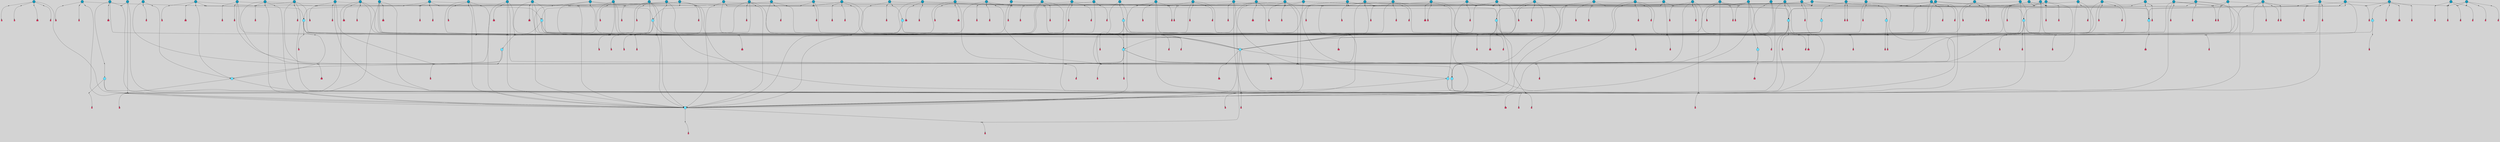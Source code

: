 // File exported with GEGELATI v1.3.1
// On the 2024-04-08 17:47:55
// With the File::TPGGraphDotExporter
digraph{
	graph[pad = "0.212, 0.055" bgcolor = lightgray]
	node[shape=circle style = filled label = ""]
		T3 [fillcolor="#66ddff"]
		T4 [fillcolor="#66ddff"]
		T7 [fillcolor="#66ddff"]
		T9 [fillcolor="#66ddff"]
		T11 [fillcolor="#66ddff"]
		T24 [fillcolor="#66ddff"]
		T27 [fillcolor="#66ddff"]
		T54 [fillcolor="#66ddff"]
		T129 [fillcolor="#66ddff"]
		T130 [fillcolor="#66ddff"]
		T159 [fillcolor="#1199bb"]
		T164 [fillcolor="#66ddff"]
		T195 [fillcolor="#1199bb"]
		T207 [fillcolor="#66ddff"]
		T212 [fillcolor="#1199bb"]
		T242 [fillcolor="#1199bb"]
		T250 [fillcolor="#1199bb"]
		T258 [fillcolor="#1199bb"]
		T264 [fillcolor="#66ddff"]
		T266 [fillcolor="#1199bb"]
		T268 [fillcolor="#66ddff"]
		T287 [fillcolor="#1199bb"]
		T293 [fillcolor="#1199bb"]
		T300 [fillcolor="#1199bb"]
		T307 [fillcolor="#1199bb"]
		T311 [fillcolor="#66ddff"]
		T312 [fillcolor="#1199bb"]
		T317 [fillcolor="#66ddff"]
		T318 [fillcolor="#1199bb"]
		T320 [fillcolor="#1199bb"]
		T324 [fillcolor="#66ddff"]
		T333 [fillcolor="#1199bb"]
		T335 [fillcolor="#1199bb"]
		T336 [fillcolor="#1199bb"]
		T344 [fillcolor="#1199bb"]
		T345 [fillcolor="#1199bb"]
		T347 [fillcolor="#1199bb"]
		T348 [fillcolor="#1199bb"]
		T353 [fillcolor="#1199bb"]
		T363 [fillcolor="#1199bb"]
		T365 [fillcolor="#66ddff"]
		T366 [fillcolor="#1199bb"]
		T376 [fillcolor="#66ddff"]
		T382 [fillcolor="#1199bb"]
		T383 [fillcolor="#1199bb"]
		T385 [fillcolor="#1199bb"]
		T389 [fillcolor="#66ddff"]
		T391 [fillcolor="#1199bb"]
		T392 [fillcolor="#1199bb"]
		T394 [fillcolor="#1199bb"]
		T395 [fillcolor="#1199bb"]
		T396 [fillcolor="#1199bb"]
		T397 [fillcolor="#1199bb"]
		T398 [fillcolor="#1199bb"]
		T399 [fillcolor="#1199bb"]
		T400 [fillcolor="#1199bb"]
		T401 [fillcolor="#1199bb"]
		T403 [fillcolor="#1199bb"]
		T404 [fillcolor="#1199bb"]
		T405 [fillcolor="#1199bb"]
		T406 [fillcolor="#1199bb"]
		T408 [fillcolor="#1199bb"]
		T409 [fillcolor="#1199bb"]
		T410 [fillcolor="#1199bb"]
		T412 [fillcolor="#1199bb"]
		T413 [fillcolor="#1199bb"]
		T414 [fillcolor="#1199bb"]
		T415 [fillcolor="#1199bb"]
		T417 [fillcolor="#1199bb"]
		T418 [fillcolor="#1199bb"]
		T422 [fillcolor="#1199bb"]
		T423 [fillcolor="#66ddff"]
		T428 [fillcolor="#1199bb"]
		T429 [fillcolor="#1199bb"]
		T430 [fillcolor="#1199bb"]
		T433 [fillcolor="#1199bb"]
		T435 [fillcolor="#1199bb"]
		T436 [fillcolor="#1199bb"]
		T438 [fillcolor="#1199bb"]
		T444 [fillcolor="#1199bb"]
		T448 [fillcolor="#1199bb"]
		T449 [fillcolor="#1199bb"]
		T450 [fillcolor="#1199bb"]
		T451 [fillcolor="#1199bb"]
		T452 [fillcolor="#1199bb"]
		T453 [fillcolor="#1199bb"]
		T454 [fillcolor="#1199bb"]
		T455 [fillcolor="#1199bb"]
		T456 [fillcolor="#1199bb"]
		T457 [fillcolor="#1199bb"]
		T458 [fillcolor="#1199bb"]
		T459 [fillcolor="#1199bb"]
		T460 [fillcolor="#1199bb"]
		T461 [fillcolor="#1199bb"]
		T462 [fillcolor="#1199bb"]
		T463 [fillcolor="#1199bb"]
		T464 [fillcolor="#1199bb"]
		T465 [fillcolor="#1199bb"]
		T466 [fillcolor="#1199bb"]
		T467 [fillcolor="#1199bb"]
		P3792 [fillcolor="#cccccc" shape=point] //6|
		I3792 [shape=box style=invis label="6|1&2|6#1|7&#92;n10|7&2|0#1|5&#92;n9|4&0|1#2|2&#92;n8|6&0|0#1|0&#92;n"]
		P3792 -> I3792[style=invis]
		A3001 [fillcolor="#ff3366" shape=box margin=0.03 width=0 height=0 label="3"]
		T3 -> P3792 -> A3001
		P3793 [fillcolor="#cccccc" shape=point] //3|
		I3793 [shape=box style=invis label="7|6&2|4#0|2&#92;n10|3&2|7#1|4&#92;n11|6&0|4#0|1&#92;n7|1&0|0#2|6&#92;n7|6&0|3#2|6&#92;n4|0&2|6#0|1&#92;n4|4&2|5#0|2&#92;n4|6&0|4#2|7&#92;n10|0&2|3#1|5&#92;n2|6&0|5#0|2&#92;n1|0&2|3#0|7&#92;n1|6&2|0#0|5&#92;n6|2&0|1#0|7&#92;n9|2&0|3#2|7&#92;n5|3&0|6#0|6&#92;n1|7&2|5#2|3&#92;n8|1&2|7#0|6&#92;n1|0&2|5#2|1&#92;n7|1&2|2#2|5&#92;n7|4&2|6#0|3&#92;n"]
		P3793 -> I3793[style=invis]
		A3002 [fillcolor="#ff3366" shape=box margin=0.03 width=0 height=0 label="4"]
		T3 -> P3793 -> A3002
		P3794 [fillcolor="#cccccc" shape=point] //7|
		I3794 [shape=box style=invis label="0|2&2|4#2|6&#92;n5|3&0|6#0|1&#92;n4|7&2|6#0|5&#92;n7|6&0|7#0|5&#92;n10|7&2|2#1|1&#92;n"]
		P3794 -> I3794[style=invis]
		A3003 [fillcolor="#ff3366" shape=box margin=0.03 width=0 height=0 label="4"]
		T4 -> P3794 -> A3003
		P3795 [fillcolor="#cccccc" shape=point] //0|
		I3795 [shape=box style=invis label="2|5&0|1#0|6&#92;n6|1&2|2#2|7&#92;n8|0&0|3#1|4&#92;n4|3&2|5#2|4&#92;n8|1&2|4#0|0&#92;n6|6&0|1#2|6&#92;n11|7&2|4#2|5&#92;n6|2&2|4#0|2&#92;n8|5&2|4#2|4&#92;n2|1&2|1#2|2&#92;n2|7&2|5#2|6&#92;n9|7&0|5#0|4&#92;n1|2&0|5#2|6&#92;n4|2&2|3#2|7&#92;n3|3&2|1#0|2&#92;n"]
		P3795 -> I3795[style=invis]
		A3004 [fillcolor="#ff3366" shape=box margin=0.03 width=0 height=0 label="5"]
		T4 -> P3795 -> A3004
		P3796 [fillcolor="#cccccc" shape=point] //-3|
		I3796 [shape=box style=invis label="1|6&2|7#0|7&#92;n10|2&0|7#1|3&#92;n9|6&2|7#2|2&#92;n5|3&0|7#0|7&#92;n1|6&2|3#0|0&#92;n2|3&2|3#2|2&#92;n5|1&2|6#0|6&#92;n"]
		P3796 -> I3796[style=invis]
		A3005 [fillcolor="#ff3366" shape=box margin=0.03 width=0 height=0 label="7"]
		T7 -> P3796 -> A3005
		P3797 [fillcolor="#cccccc" shape=point] //5|
		I3797 [shape=box style=invis label="0|5&2|3#0|1&#92;n0|6&2|1#2|4&#92;n6|2&2|6#0|7&#92;n7|4&0|3#0|1&#92;n5|4&0|7#1|6&#92;n9|1&0|5#2|2&#92;n6|3&2|3#1|7&#92;n11|7&2|4#1|6&#92;n2|5&0|1#0|0&#92;n4|7&0|0#0|2&#92;n6|2&0|6#0|0&#92;n2|1&2|6#2|4&#92;n10|0&2|0#1|0&#92;n6|6&2|4#0|6&#92;n"]
		P3797 -> I3797[style=invis]
		A3006 [fillcolor="#ff3366" shape=box margin=0.03 width=0 height=0 label="8"]
		T7 -> P3797 -> A3006
		P3798 [fillcolor="#cccccc" shape=point] //-6|
		I3798 [shape=box style=invis label="11|1&0|7#2|0&#92;n10|4&0|1#1|0&#92;n4|3&2|4#2|1&#92;n0|5&2|0#0|0&#92;n6|1&0|0#0|3&#92;n8|2&2|0#0|4&#92;n11|4&2|0#1|6&#92;n7|0&2|6#2|3&#92;n5|3&2|6#2|0&#92;n2|0&2|0#0|4&#92;n"]
		P3798 -> I3798[style=invis]
		A3007 [fillcolor="#ff3366" shape=box margin=0.03 width=0 height=0 label="9"]
		T9 -> P3798 -> A3007
		P3799 [fillcolor="#cccccc" shape=point] //2|
		I3799 [shape=box style=invis label="6|3&2|7#1|4&#92;n8|6&0|0#2|5&#92;n2|1&0|2#0|3&#92;n8|7&0|6#0|4&#92;n2|1&2|0#0|1&#92;n0|0&2|2#2|3&#92;n6|6&0|7#2|1&#92;n6|1&0|7#2|6&#92;n5|4&2|7#0|4&#92;n0|3&0|4#2|0&#92;n11|0&2|0#2|5&#92;n4|5&2|5#2|4&#92;n5|7&0|6#0|4&#92;n9|7&2|5#0|3&#92;n5|4&2|1#0|3&#92;n5|3&0|1#1|7&#92;n0|4&0|3#2|5&#92;n"]
		P3799 -> I3799[style=invis]
		A3008 [fillcolor="#ff3366" shape=box margin=0.03 width=0 height=0 label="10"]
		T9 -> P3799 -> A3008
		P3800 [fillcolor="#cccccc" shape=point] //6|
		I3800 [shape=box style=invis label="3|0&2|7#2|2&#92;n3|2&0|4#2|5&#92;n5|1&0|2#1|0&#92;n8|7&0|1#2|0&#92;n8|5&0|3#0|6&#92;n0|2&0|2#2|3&#92;n1|5&2|5#0|5&#92;n5|6&0|6#0|7&#92;n6|7&0|0#2|6&#92;n1|2&2|3#0|0&#92;n7|7&2|3#0|4&#92;n0|7&2|7#0|6&#92;n1|0&2|2#2|7&#92;n4|4&0|1#0|0&#92;n"]
		P3800 -> I3800[style=invis]
		A3009 [fillcolor="#ff3366" shape=box margin=0.03 width=0 height=0 label="11"]
		T11 -> P3800 -> A3009
		P3801 [fillcolor="#cccccc" shape=point] //-4|
		I3801 [shape=box style=invis label="4|1&0|4#2|6&#92;n1|2&2|2#2|0&#92;n1|2&2|0#0|6&#92;n8|4&2|3#2|5&#92;n5|5&2|1#1|0&#92;n"]
		P3801 -> I3801[style=invis]
		A3010 [fillcolor="#ff3366" shape=box margin=0.03 width=0 height=0 label="12"]
		T11 -> P3801 -> A3010
		P3802 [fillcolor="#cccccc" shape=point] //-3|
		I3802 [shape=box style=invis label="8|1&2|3#0|5&#92;n0|6&0|5#0|5&#92;n3|7&2|1#0|6&#92;n3|5&0|1#0|0&#92;n9|5&2|0#0|4&#92;n3|5&0|2#0|3&#92;n10|6&2|4#1|0&#92;n9|4&2|7#2|6&#92;n1|7&2|5#2|2&#92;n"]
		P3802 -> I3802[style=invis]
		A3011 [fillcolor="#ff3366" shape=box margin=0.03 width=0 height=0 label="5"]
		T4 -> P3802 -> A3011
		P3803 [fillcolor="#cccccc" shape=point] //1|
		I3803 [shape=box style=invis label="5|1&0|6#2|7&#92;n2|4&0|4#2|2&#92;n0|6&0|5#0|4&#92;n10|6&2|5#1|6&#92;n9|3&0|1#1|7&#92;n10|3&2|2#1|0&#92;n5|0&0|0#2|1&#92;n11|3&2|3#1|5&#92;n10|3&0|1#1|0&#92;n2|4&0|1#0|1&#92;n0|2&0|3#2|4&#92;n9|2&2|1#2|5&#92;n11|7&2|6#2|6&#92;n"]
		P3803 -> I3803[style=invis]
		T24 -> P3803 -> T7
		P3804 [fillcolor="#cccccc" shape=point] //5|
		I3804 [shape=box style=invis label="3|0&2|0#0|1&#92;n3|0&0|7#0|1&#92;n5|3&0|2#2|6&#92;n4|4&2|4#2|6&#92;n11|2&0|7#1|6&#92;n2|7&2|2#2|5&#92;n9|3&2|6#2|7&#92;n7|7&0|0#0|4&#92;n6|1&2|4#2|3&#92;n5|4&2|0#1|6&#92;n1|3&0|7#0|4&#92;n"]
		P3804 -> I3804[style=invis]
		A3012 [fillcolor="#ff3366" shape=box margin=0.03 width=0 height=0 label="7"]
		T24 -> P3804 -> A3012
		P3805 [fillcolor="#cccccc" shape=point] //-2|
		I3805 [shape=box style=invis label="4|1&0|4#0|3&#92;n4|2&0|5#2|0&#92;n5|5&2|6#0|5&#92;n1|4&0|1#0|2&#92;n6|3&2|7#1|5&#92;n0|4&2|0#0|3&#92;n8|5&2|5#1|2&#92;n10|7&2|7#1|1&#92;n3|4&0|0#2|1&#92;n3|6&2|5#2|5&#92;n8|3&0|1#0|7&#92;n10|0&2|7#1|3&#92;n4|1&2|4#0|1&#92;n9|3&2|0#0|4&#92;n3|6&2|0#0|4&#92;n1|2&0|6#2|1&#92;n4|0&2|1#2|2&#92;n"]
		P3805 -> I3805[style=invis]
		A3013 [fillcolor="#ff3366" shape=box margin=0.03 width=0 height=0 label="14"]
		T24 -> P3805 -> A3013
		P3806 [fillcolor="#cccccc" shape=point] //2|
		I3806 [shape=box style=invis label="9|1&2|3#0|1&#92;n5|2&2|0#2|4&#92;n3|6&2|5#2|7&#92;n7|0&2|5#0|4&#92;n1|2&0|3#0|5&#92;n7|3&2|7#0|0&#92;n"]
		P3806 -> I3806[style=invis]
		A3014 [fillcolor="#ff3366" shape=box margin=0.03 width=0 height=0 label="2"]
		T27 -> P3806 -> A3014
		P3807 [fillcolor="#cccccc" shape=point] //-6|
		I3807 [shape=box style=invis label="7|5&0|4#0|4&#92;n11|0&2|5#2|1&#92;n"]
		P3807 -> I3807[style=invis]
		A3015 [fillcolor="#ff3366" shape=box margin=0.03 width=0 height=0 label="3"]
		T27 -> P3807 -> A3015
		T27 -> P3793
		T27 -> P3795
		P3808 [fillcolor="#cccccc" shape=point] //0|
		I3808 [shape=box style=invis label="4|0&0|3#2|7&#92;n10|2&0|3#1|7&#92;n3|5&0|2#0|3&#92;n4|5&0|0#2|1&#92;n10|7&2|0#1|2&#92;n5|3&2|3#1|6&#92;n9|5&2|0#0|4&#92;n5|4&2|7#0|2&#92;n10|3&2|7#1|4&#92;n7|2&0|1#2|6&#92;n8|6&0|5#0|5&#92;n8|7&2|3#0|5&#92;n2|6&2|4#0|0&#92;n"]
		P3808 -> I3808[style=invis]
		A3016 [fillcolor="#ff3366" shape=box margin=0.03 width=0 height=0 label="5"]
		T27 -> P3808 -> A3016
		P3809 [fillcolor="#cccccc" shape=point] //8|
		I3809 [shape=box style=invis label="9|0&0|1#2|0&#92;n10|1&2|5#1|4&#92;n8|2&2|6#0|4&#92;n2|4&2|5#2|3&#92;n4|2&2|2#0|2&#92;n7|5&0|2#0|0&#92;n8|2&2|1#1|3&#92;n8|7&0|7#2|1&#92;n1|1&0|0#0|7&#92;n5|6&2|5#1|0&#92;n6|6&2|5#0|0&#92;n11|4&0|3#2|6&#92;n4|2&2|4#0|7&#92;n5|6&0|1#2|0&#92;n11|3&0|2#0|7&#92;n"]
		P3809 -> I3809[style=invis]
		A3017 [fillcolor="#ff3366" shape=box margin=0.03 width=0 height=0 label="6"]
		T54 -> P3809 -> A3017
		T54 -> P3804
		P3810 [fillcolor="#cccccc" shape=point] //-10|
		I3810 [shape=box style=invis label="3|6&0|0#0|4&#92;n4|1&2|4#0|1&#92;n5|1&0|1#0|4&#92;n5|5&2|6#0|5&#92;n6|5&0|6#0|3&#92;n11|1&2|0#0|1&#92;n0|7&2|0#0|3&#92;n1|2&0|6#0|1&#92;n8|0&0|4#2|0&#92;n0|4&0|7#2|7&#92;n7|0&2|7#1|3&#92;n3|1&0|5#2|5&#92;n5|1&0|4#0|3&#92;n2|2&0|2#0|0&#92;n8|3&0|1#0|7&#92;n3|0&0|3#0|5&#92;n7|2&0|5#2|0&#92;n6|3&2|7#1|5&#92;n4|7&2|7#2|1&#92;n"]
		P3810 -> I3810[style=invis]
		A3018 [fillcolor="#ff3366" shape=box margin=0.03 width=0 height=0 label="14"]
		T54 -> P3810 -> A3018
		T54 -> P3797
		T129 -> P3809
		T129 -> P3804
		P3811 [fillcolor="#cccccc" shape=point] //10|
		I3811 [shape=box style=invis label="4|5&2|7#2|1&#92;n1|7&2|3#0|6&#92;n3|5&2|2#0|3&#92;n10|3&0|7#1|4&#92;n7|1&0|4#2|6&#92;n10|2&0|3#1|7&#92;n9|5&2|0#0|4&#92;n4|0&0|3#2|7&#92;n11|4&2|6#1|2&#92;n5|4&2|7#0|2&#92;n2|6&2|4#0|0&#92;n6|5&0|7#2|1&#92;n5|3&2|3#1|6&#92;n10|7&2|0#1|2&#92;n"]
		P3811 -> I3811[style=invis]
		A3019 [fillcolor="#ff3366" shape=box margin=0.03 width=0 height=0 label="5"]
		T129 -> P3811 -> A3019
		P3812 [fillcolor="#cccccc" shape=point] //5|
		I3812 [shape=box style=invis label="9|4&2|3#1|3&#92;n0|4&2|4#0|5&#92;n6|1&2|6#2|5&#92;n4|0&0|5#2|0&#92;n"]
		P3812 -> I3812[style=invis]
		A3020 [fillcolor="#ff3366" shape=box margin=0.03 width=0 height=0 label="7"]
		T129 -> P3812 -> A3020
		P3813 [fillcolor="#cccccc" shape=point] //6|
		I3813 [shape=box style=invis label="9|4&2|7#0|6&#92;n8|4&0|1#1|0&#92;n1|3&0|0#2|1&#92;n2|4&0|6#2|2&#92;n5|1&2|5#0|7&#92;n3|0&0|3#2|6&#92;n2|2&2|6#0|2&#92;n8|4&0|4#2|2&#92;n5|1&2|4#0|3&#92;n9|4&0|6#0|6&#92;n5|0&2|2#1|5&#92;n11|7&0|0#1|1&#92;n0|4&0|3#0|3&#92;n7|7&2|4#2|5&#92;n1|5&0|1#2|1&#92;n"]
		P3813 -> I3813[style=invis]
		A3021 [fillcolor="#ff3366" shape=box margin=0.03 width=0 height=0 label="1"]
		T129 -> P3813 -> A3021
		P3814 [fillcolor="#cccccc" shape=point] //-5|
		I3814 [shape=box style=invis label="10|6&2|5#1|6&#92;n9|3&0|1#1|7&#92;n2|4&0|1#0|1&#92;n11|3&0|7#1|6&#92;n5|1&0|6#2|7&#92;n8|0&0|0#0|1&#92;n0|6&0|7#0|4&#92;n6|7&2|6#2|6&#92;n11|0&2|3#0|5&#92;n"]
		P3814 -> I3814[style=invis]
		T130 -> P3814 -> T7
		P3815 [fillcolor="#cccccc" shape=point] //9|
		I3815 [shape=box style=invis label="9|0&2|4#1|2&#92;n10|3&0|5#1|7&#92;n"]
		P3815 -> I3815[style=invis]
		A3022 [fillcolor="#ff3366" shape=box margin=0.03 width=0 height=0 label="3"]
		T130 -> P3815 -> A3022
		P3816 [fillcolor="#cccccc" shape=point] //4|
		I3816 [shape=box style=invis label="7|1&2|6#1|3&#92;n10|1&0|3#1|6&#92;n8|5&2|3#2|1&#92;n11|5&0|0#2|6&#92;n4|1&0|6#0|0&#92;n11|1&0|2#0|3&#92;n2|0&2|1#0|7&#92;n"]
		P3816 -> I3816[style=invis]
		A3023 [fillcolor="#ff3366" shape=box margin=0.03 width=0 height=0 label="2"]
		T130 -> P3816 -> A3023
		P3817 [fillcolor="#cccccc" shape=point] //-10|
		I3817 [shape=box style=invis label="8|4&0|2#0|1&#92;n5|3&2|6#2|7&#92;n3|1&2|7#0|6&#92;n4|7&0|4#0|2&#92;n1|7&2|6#0|4&#92;n10|5&2|1#1|5&#92;n4|0&0|7#0|7&#92;n6|6&0|0#0|1&#92;n10|4&2|1#1|0&#92;n"]
		P3817 -> I3817[style=invis]
		A3024 [fillcolor="#ff3366" shape=box margin=0.03 width=0 height=0 label="5"]
		T130 -> P3817 -> A3024
		P3818 [fillcolor="#cccccc" shape=point] //7|
		I3818 [shape=box style=invis label="7|0&2|1#2|0&#92;n9|7&2|1#1|7&#92;n8|2&0|1#1|0&#92;n6|6&0|2#1|1&#92;n2|2&0|5#0|0&#92;n5|7&0|0#2|1&#92;n5|1&2|5#1|5&#92;n4|7&2|4#2|3&#92;n10|5&2|2#1|5&#92;n1|3&2|2#2|0&#92;n10|2&2|6#1|5&#92;n"]
		P3818 -> I3818[style=invis]
		A3025 [fillcolor="#ff3366" shape=box margin=0.03 width=0 height=0 label="1"]
		T159 -> P3818 -> A3025
		P3819 [fillcolor="#cccccc" shape=point] //7|
		I3819 [shape=box style=invis label="7|4&2|7#0|4&#92;n4|6&0|1#2|5&#92;n2|1&2|3#0|0&#92;n4|3&2|0#0|1&#92;n0|0&2|7#2|7&#92;n7|7&0|5#2|3&#92;n5|0&2|1#2|2&#92;n10|0&0|4#1|2&#92;n4|4&0|7#0|0&#92;n6|7&0|2#0|1&#92;n1|4&2|5#0|4&#92;n"]
		P3819 -> I3819[style=invis]
		A3026 [fillcolor="#ff3366" shape=box margin=0.03 width=0 height=0 label="0"]
		T159 -> P3819 -> A3026
		P3820 [fillcolor="#cccccc" shape=point] //5|
		I3820 [shape=box style=invis label="0|5&2|3#0|1&#92;n0|6&2|1#2|4&#92;n6|2&2|6#0|7&#92;n9|0&2|7#1|1&#92;n7|4&0|3#0|1&#92;n11|7&2|4#1|6&#92;n9|1&0|5#2|2&#92;n5|4&0|7#1|6&#92;n2|5&0|1#0|0&#92;n4|7&0|0#0|2&#92;n6|2&0|6#0|0&#92;n2|1&2|6#2|4&#92;n10|0&0|0#1|0&#92;n6|6&2|4#0|6&#92;n"]
		P3820 -> I3820[style=invis]
		T159 -> P3820 -> T129
		T164 -> P3795
		P3821 [fillcolor="#cccccc" shape=point] //-1|
		I3821 [shape=box style=invis label="6|4&0|4#2|4&#92;n4|5&2|5#2|4&#92;n9|7&2|5#0|3&#92;n3|7&2|6#0|6&#92;n8|7&0|6#0|4&#92;n2|1&2|0#0|1&#92;n8|6&0|0#2|5&#92;n2|1&0|2#0|3&#92;n6|1&0|7#2|6&#92;n6|3&0|1#1|6&#92;n5|4&2|7#0|4&#92;n0|7&0|4#2|0&#92;n11|0&2|0#2|5&#92;n3|7&2|0#2|7&#92;n8|3&2|7#1|4&#92;n5|7&0|6#0|4&#92;n0|0&2|3#2|3&#92;n5|4&2|1#0|3&#92;n0|4&0|3#2|5&#92;n"]
		P3821 -> I3821[style=invis]
		A3027 [fillcolor="#ff3366" shape=box margin=0.03 width=0 height=0 label="10"]
		T164 -> P3821 -> A3027
		P3822 [fillcolor="#cccccc" shape=point] //-7|
		I3822 [shape=box style=invis label="6|1&0|2#0|3&#92;n1|2&0|1#2|0&#92;n10|3&2|2#1|1&#92;n0|1&0|2#0|7&#92;n4|6&2|7#2|4&#92;n6|0&2|7#0|6&#92;n"]
		P3822 -> I3822[style=invis]
		A3028 [fillcolor="#ff3366" shape=box margin=0.03 width=0 height=0 label="7"]
		T164 -> P3822 -> A3028
		P3823 [fillcolor="#cccccc" shape=point] //-6|
		I3823 [shape=box style=invis label="11|7&0|1#0|6&#92;n3|5&0|1#0|3&#92;n1|5&0|5#0|6&#92;n1|7&2|5#2|2&#92;n0|0&0|2#2|2&#92;n4|4&0|1#0|5&#92;n6|4&2|2#0|2&#92;n0|6&2|5#0|5&#92;n0|3&2|2#2|6&#92;n"]
		P3823 -> I3823[style=invis]
		A3029 [fillcolor="#ff3366" shape=box margin=0.03 width=0 height=0 label="5"]
		T164 -> P3823 -> A3029
		P3824 [fillcolor="#cccccc" shape=point] //4|
		I3824 [shape=box style=invis label="4|3&0|6#0|3&#92;n5|7&2|3#2|2&#92;n5|6&0|7#1|2&#92;n1|4&2|6#0|3&#92;n8|4&2|1#2|5&#92;n9|5&2|4#1|4&#92;n2|4&0|5#0|7&#92;n10|0&0|6#1|3&#92;n3|0&0|6#0|2&#92;n2|7&2|7#2|6&#92;n5|2&0|5#1|5&#92;n10|4&2|5#1|7&#92;n4|0&0|4#2|4&#92;n11|1&0|4#2|6&#92;n10|6&2|0#1|4&#92;n9|7&0|3#1|4&#92;n4|5&2|7#0|6&#92;n11|5&2|6#2|3&#92;n0|3&0|5#0|1&#92;n"]
		P3824 -> I3824[style=invis]
		A3030 [fillcolor="#ff3366" shape=box margin=0.03 width=0 height=0 label="13"]
		T164 -> P3824 -> A3030
		P3825 [fillcolor="#cccccc" shape=point] //5|
		I3825 [shape=box style=invis label="3|0&2|0#2|1&#92;n3|0&0|7#0|1&#92;n5|3&0|2#2|6&#92;n4|4&2|4#2|6&#92;n5|4&2|0#1|6&#92;n2|7&2|2#2|5&#92;n1|3&0|7#0|4&#92;n11|6&2|2#0|7&#92;n7|7&0|0#0|4&#92;n6|1&2|4#2|3&#92;n11|0&0|7#1|6&#92;n9|3&2|6#2|7&#92;n"]
		P3825 -> I3825[style=invis]
		A3031 [fillcolor="#ff3366" shape=box margin=0.03 width=0 height=0 label="7"]
		T195 -> P3825 -> A3031
		P3826 [fillcolor="#cccccc" shape=point] //4|
		I3826 [shape=box style=invis label="7|1&0|6#0|1&#92;n6|7&2|7#1|7&#92;n10|1&2|1#1|1&#92;n9|6&2|2#1|4&#92;n4|7&0|4#2|2&#92;n9|6&0|5#1|1&#92;n10|0&2|6#1|6&#92;n5|1&0|1#2|3&#92;n10|1&0|5#1|0&#92;n3|4&2|3#0|0&#92;n8|2&0|5#2|4&#92;n1|6&2|0#0|0&#92;n2|3&0|1#2|6&#92;n5|2&2|2#1|6&#92;n2|2&0|1#2|1&#92;n3|1&2|7#0|3&#92;n6|7&2|3#0|4&#92;n"]
		P3826 -> I3826[style=invis]
		A3032 [fillcolor="#ff3366" shape=box margin=0.03 width=0 height=0 label="10"]
		T195 -> P3826 -> A3032
		P3827 [fillcolor="#cccccc" shape=point] //-4|
		I3827 [shape=box style=invis label="0|4&0|0#2|7&#92;n8|5&2|4#2|4&#92;n4|3&2|5#2|4&#92;n11|7&2|2#2|5&#92;n6|5&2|2#2|7&#92;n3|2&0|7#0|7&#92;n3|3&2|1#0|3&#92;n2|6&0|3#2|5&#92;n0|1&2|6#2|2&#92;n8|2&0|0#1|6&#92;n0|7&0|5#0|4&#92;n9|5&0|3#2|7&#92;n2|7&2|5#2|6&#92;n9|0&2|0#0|1&#92;n1|2&2|4#0|2&#92;n"]
		P3827 -> I3827[style=invis]
		T195 -> P3827 -> T27
		T195 -> P3819
		T207 -> P3818
		P3828 [fillcolor="#cccccc" shape=point] //-3|
		I3828 [shape=box style=invis label="3|7&0|0#0|2&#92;n11|5&0|1#1|1&#92;n4|1&0|6#2|6&#92;n4|0&0|1#0|5&#92;n"]
		P3828 -> I3828[style=invis]
		T207 -> P3828 -> T24
		P3829 [fillcolor="#cccccc" shape=point] //5|
		I3829 [shape=box style=invis label="8|1&2|6#0|6&#92;n3|0&0|7#0|1&#92;n11|3&0|2#2|6&#92;n4|4&2|4#2|6&#92;n11|2&0|7#1|6&#92;n2|7&2|2#2|5&#92;n7|7&0|0#0|4&#92;n6|1&2|4#2|3&#92;n5|4&2|0#1|6&#92;n3|0&2|0#0|1&#92;n1|3&0|7#0|4&#92;n"]
		P3829 -> I3829[style=invis]
		A3033 [fillcolor="#ff3366" shape=box margin=0.03 width=0 height=0 label="7"]
		T207 -> P3829 -> A3033
		P3830 [fillcolor="#cccccc" shape=point] //5|
		I3830 [shape=box style=invis label="10|4&2|6#1|2&#92;n8|4&0|1#1|0&#92;n0|4&2|6#0|0&#92;n8|4&2|5#2|1&#92;n7|5&2|5#1|0&#92;n3|6&0|6#2|2&#92;n1|7&0|7#0|5&#92;n2|0&0|7#2|4&#92;n9|4&2|6#2|7&#92;n2|6&2|2#0|0&#92;n11|7&2|7#0|7&#92;n5|5&0|0#0|1&#92;n10|1&0|0#1|0&#92;n7|3&0|1#2|5&#92;n9|2&2|7#1|5&#92;n9|0&2|5#1|2&#92;n1|6&2|4#2|2&#92;n3|3&2|2#0|7&#92;n1|6&2|0#0|0&#92;n6|4&2|6#1|0&#92;n"]
		P3830 -> I3830[style=invis]
		A3034 [fillcolor="#ff3366" shape=box margin=0.03 width=0 height=0 label="1"]
		T207 -> P3830 -> A3034
		P3831 [fillcolor="#cccccc" shape=point] //7|
		I3831 [shape=box style=invis label="6|1&2|6#2|7&#92;n7|0&2|4#2|3&#92;n3|3&0|7#0|6&#92;n5|4&0|2#2|4&#92;n8|5&2|6#2|7&#92;n0|0&2|3#0|3&#92;n5|4&2|4#2|6&#92;n"]
		P3831 -> I3831[style=invis]
		T207 -> P3831 -> T4
		P3832 [fillcolor="#cccccc" shape=point] //5|
		I3832 [shape=box style=invis label="9|4&2|3#1|3&#92;n0|4&2|4#0|5&#92;n6|1&2|6#2|5&#92;n4|0&0|5#2|0&#92;n"]
		P3832 -> I3832[style=invis]
		A3035 [fillcolor="#ff3366" shape=box margin=0.03 width=0 height=0 label="7"]
		T212 -> P3832 -> A3035
		P3833 [fillcolor="#cccccc" shape=point] //10|
		I3833 [shape=box style=invis label="4|5&2|7#2|1&#92;n1|7&2|3#0|6&#92;n3|5&2|2#0|3&#92;n10|3&0|7#1|4&#92;n7|1&0|4#2|6&#92;n10|2&0|3#1|7&#92;n9|5&2|0#0|4&#92;n4|0&0|3#2|7&#92;n11|4&2|6#1|2&#92;n5|4&2|7#0|2&#92;n2|6&2|4#0|0&#92;n6|5&0|7#2|1&#92;n5|3&2|3#1|6&#92;n10|7&2|0#1|2&#92;n"]
		P3833 -> I3833[style=invis]
		A3036 [fillcolor="#ff3366" shape=box margin=0.03 width=0 height=0 label="5"]
		T212 -> P3833 -> A3036
		P3834 [fillcolor="#cccccc" shape=point] //6|
		I3834 [shape=box style=invis label="9|4&2|7#0|6&#92;n8|4&0|1#1|0&#92;n1|3&0|0#2|1&#92;n2|4&0|6#2|2&#92;n5|1&2|5#0|7&#92;n3|0&0|3#2|6&#92;n2|2&2|6#0|2&#92;n8|4&0|4#2|2&#92;n5|1&2|4#0|3&#92;n9|4&0|6#0|6&#92;n5|0&2|2#1|5&#92;n11|7&0|0#1|1&#92;n0|4&0|3#0|3&#92;n7|7&2|4#2|5&#92;n1|5&0|1#2|1&#92;n"]
		P3834 -> I3834[style=invis]
		A3037 [fillcolor="#ff3366" shape=box margin=0.03 width=0 height=0 label="1"]
		T212 -> P3834 -> A3037
		P3835 [fillcolor="#cccccc" shape=point] //5|
		I3835 [shape=box style=invis label="3|0&2|0#0|1&#92;n3|0&0|7#0|1&#92;n5|3&0|2#2|6&#92;n4|4&2|4#2|6&#92;n11|2&0|7#1|6&#92;n2|7&2|2#2|5&#92;n9|3&2|6#2|7&#92;n7|7&0|0#0|4&#92;n6|1&2|4#2|3&#92;n5|4&2|0#1|6&#92;n1|3&0|7#0|4&#92;n"]
		P3835 -> I3835[style=invis]
		A3038 [fillcolor="#ff3366" shape=box margin=0.03 width=0 height=0 label="7"]
		T212 -> P3835 -> A3038
		P3836 [fillcolor="#cccccc" shape=point] //8|
		I3836 [shape=box style=invis label="9|0&0|1#2|0&#92;n10|1&2|5#1|4&#92;n8|2&2|6#0|4&#92;n2|4&2|5#2|3&#92;n4|2&2|2#0|2&#92;n7|5&0|2#0|0&#92;n8|2&2|1#1|3&#92;n8|7&0|7#2|1&#92;n1|1&0|0#0|7&#92;n5|6&2|5#1|0&#92;n6|6&2|5#0|0&#92;n11|4&0|3#2|6&#92;n4|2&2|4#0|7&#92;n5|6&0|1#2|0&#92;n11|3&0|2#0|7&#92;n"]
		P3836 -> I3836[style=invis]
		A3039 [fillcolor="#ff3366" shape=box margin=0.03 width=0 height=0 label="6"]
		T212 -> P3836 -> A3039
		P3837 [fillcolor="#cccccc" shape=point] //4|
		I3837 [shape=box style=invis label="7|1&2|6#1|3&#92;n2|6&0|7#2|4&#92;n8|0&2|3#2|1&#92;n4|0&2|4#2|6&#92;n4|1&0|6#0|0&#92;n2|5&2|1#0|7&#92;n"]
		P3837 -> I3837[style=invis]
		A3040 [fillcolor="#ff3366" shape=box margin=0.03 width=0 height=0 label="2"]
		T242 -> P3837 -> A3040
		P3838 [fillcolor="#cccccc" shape=point] //5|
		I3838 [shape=box style=invis label="1|6&2|7#0|7&#92;n9|2&2|7#2|2&#92;n10|2&0|7#1|3&#92;n5|3&0|7#0|7&#92;n7|0&2|7#2|2&#92;n1|6&2|3#0|0&#92;n2|3&2|3#2|2&#92;n"]
		P3838 -> I3838[style=invis]
		A3041 [fillcolor="#ff3366" shape=box margin=0.03 width=0 height=0 label="7"]
		T242 -> P3838 -> A3041
		P3839 [fillcolor="#cccccc" shape=point] //-4|
		I3839 [shape=box style=invis label="0|7&2|5#0|4&#92;n8|5&0|5#2|7&#92;n5|6&0|7#0|4&#92;n7|0&0|5#2|1&#92;n10|6&2|1#1|2&#92;n0|0&2|1#0|6&#92;n8|4&0|5#0|6&#92;n4|2&0|5#2|4&#92;n"]
		P3839 -> I3839[style=invis]
		A3042 [fillcolor="#ff3366" shape=box margin=0.03 width=0 height=0 label="5"]
		T242 -> P3839 -> A3042
		P3840 [fillcolor="#cccccc" shape=point] //-7|
		I3840 [shape=box style=invis label="9|7&2|6#0|3&#92;n10|7&0|7#1|7&#92;n3|3&0|7#0|1&#92;n8|2&2|7#1|5&#92;n6|1&0|7#0|6&#92;n0|3&0|0#2|3&#92;n4|5&0|1#0|2&#92;n7|4&2|1#0|1&#92;n"]
		P3840 -> I3840[style=invis]
		A3043 [fillcolor="#ff3366" shape=box margin=0.03 width=0 height=0 label="0"]
		T242 -> P3840 -> A3043
		P3841 [fillcolor="#cccccc" shape=point] //-2|
		I3841 [shape=box style=invis label="11|7&2|0#1|7&#92;n4|3&0|1#2|5&#92;n0|4&2|4#2|7&#92;n1|6&0|0#0|4&#92;n4|0&0|0#0|5&#92;n0|6&2|3#2|0&#92;n9|6&2|5#1|3&#92;n0|7&2|1#2|5&#92;n4|4&0|5#0|1&#92;n10|4&0|0#1|0&#92;n"]
		P3841 -> I3841[style=invis]
		A3044 [fillcolor="#ff3366" shape=box margin=0.03 width=0 height=0 label="12"]
		T242 -> P3841 -> A3044
		P3842 [fillcolor="#cccccc" shape=point] //8|
		I3842 [shape=box style=invis label="5|4&2|1#1|0&#92;n3|0&0|3#2|0&#92;n3|7&2|2#0|6&#92;n6|6&0|2#2|4&#92;n0|0&0|2#0|6&#92;n"]
		P3842 -> I3842[style=invis]
		T250 -> P3842 -> T164
		T250 -> P3825
		T250 -> P3819
		T250 -> P3804
		P3843 [fillcolor="#cccccc" shape=point] //10|
		I3843 [shape=box style=invis label="6|1&2|4#2|3&#92;n3|0&0|7#0|1&#92;n5|3&0|2#2|6&#92;n4|4&0|4#2|6&#92;n5|4&2|0#1|6&#92;n10|5&0|6#1|5&#92;n2|5&2|1#2|2&#92;n1|3&0|7#0|4&#92;n3|0&2|0#0|1&#92;n11|2&0|5#1|6&#92;n9|3&2|6#2|7&#92;n7|7&0|0#0|4&#92;n"]
		P3843 -> I3843[style=invis]
		A3045 [fillcolor="#ff3366" shape=box margin=0.03 width=0 height=0 label="7"]
		T250 -> P3843 -> A3045
		T258 -> P3825
		T258 -> P3827
		T258 -> P3819
		P3844 [fillcolor="#cccccc" shape=point] //-6|
		I3844 [shape=box style=invis label="11|1&0|7#2|3&#92;n5|3&2|6#2|0&#92;n5|7&0|7#2|0&#92;n4|3&2|4#2|1&#92;n11|4&2|0#1|6&#92;n6|1&0|0#0|3&#92;n8|2&2|0#0|4&#92;n0|4&2|0#0|0&#92;n7|0&2|6#2|3&#92;n10|4&0|1#1|0&#92;n2|0&2|0#0|4&#92;n"]
		P3844 -> I3844[style=invis]
		A3046 [fillcolor="#ff3366" shape=box margin=0.03 width=0 height=0 label="9"]
		T258 -> P3844 -> A3046
		T258 -> P3821
		T264 -> P3841
		P3845 [fillcolor="#cccccc" shape=point] //-3|
		I3845 [shape=box style=invis label="7|2&2|4#0|2&#92;n4|1&2|6#0|1&#92;n11|6&0|4#0|1&#92;n7|1&0|0#2|6&#92;n6|2&0|1#0|7&#92;n10|3&2|7#1|4&#92;n3|5&2|3#0|1&#92;n4|4&2|5#0|2&#92;n4|6&0|4#2|7&#92;n2|5&0|5#0|2&#92;n10|0&2|3#1|4&#92;n0|1&2|7#0|6&#92;n7|6&0|3#2|6&#92;n1|3&0|6#2|0&#92;n5|3&0|6#0|6&#92;n1|4&2|5#2|3&#92;n1|6&2|0#0|5&#92;n9|2&0|3#2|7&#92;n7|1&2|2#2|5&#92;n"]
		P3845 -> I3845[style=invis]
		T264 -> P3845 -> T207
		P3846 [fillcolor="#cccccc" shape=point] //2|
		I3846 [shape=box style=invis label="4|1&0|4#2|6&#92;n5|5&2|1#1|0&#92;n1|0&2|0#0|6&#92;n8|4&2|3#2|5&#92;n"]
		P3846 -> I3846[style=invis]
		T264 -> P3846 -> T11
		T266 -> P3814
		P3847 [fillcolor="#cccccc" shape=point] //2|
		I3847 [shape=box style=invis label="2|4&0|7#2|1&#92;n1|0&2|4#2|3&#92;n"]
		P3847 -> I3847[style=invis]
		A3047 [fillcolor="#ff3366" shape=box margin=0.03 width=0 height=0 label="3"]
		T266 -> P3847 -> A3047
		P3848 [fillcolor="#cccccc" shape=point] //-6|
		I3848 [shape=box style=invis label="3|5&0|0#0|2&#92;n6|6&2|1#2|6&#92;n4|6&0|1#2|5&#92;n7|1&0|6#1|3&#92;n11|1&2|4#0|5&#92;n1|2&0|1#2|3&#92;n4|3&0|5#2|4&#92;n4|0&0|5#2|0&#92;n8|5&2|4#2|4&#92;n2|4&0|1#0|6&#92;n5|1&2|4#0|0&#92;n3|3&2|1#0|2&#92;n9|7&0|5#0|4&#92;n2|2&0|6#2|0&#92;n7|1&2|2#2|2&#92;n"]
		P3848 -> I3848[style=invis]
		A3048 [fillcolor="#ff3366" shape=box margin=0.03 width=0 height=0 label="5"]
		T266 -> P3848 -> A3048
		P3849 [fillcolor="#cccccc" shape=point] //3|
		I3849 [shape=box style=invis label="4|7&0|7#2|7&#92;n11|5&2|6#0|2&#92;n5|5&2|6#2|0&#92;n3|2&0|6#0|3&#92;n10|2&2|5#1|5&#92;n9|4&2|3#1|5&#92;n2|5&2|7#2|4&#92;n11|3&2|5#1|0&#92;n7|0&0|7#2|1&#92;n1|2&0|5#0|1&#92;n"]
		P3849 -> I3849[style=invis]
		A3049 [fillcolor="#ff3366" shape=box margin=0.03 width=0 height=0 label="5"]
		T266 -> P3849 -> A3049
		P3850 [fillcolor="#cccccc" shape=point] //8|
		I3850 [shape=box style=invis label="9|0&0|1#2|0&#92;n10|1&2|5#1|4&#92;n8|2&2|6#0|4&#92;n4|5&0|3#0|1&#92;n2|4&2|5#2|3&#92;n4|2&2|2#0|2&#92;n7|5&0|2#0|0&#92;n8|2&2|1#1|3&#92;n8|7&0|7#2|1&#92;n1|1&0|0#0|7&#92;n5|6&2|5#1|0&#92;n6|3&2|5#0|0&#92;n11|4&0|3#2|6&#92;n1|2&2|4#0|7&#92;n5|6&0|1#2|0&#92;n11|3&0|2#0|7&#92;n"]
		P3850 -> I3850[style=invis]
		A3050 [fillcolor="#ff3366" shape=box margin=0.03 width=0 height=0 label="6"]
		T266 -> P3850 -> A3050
		T268 -> P3818
		T268 -> P3819
		T268 -> P3845
		P3851 [fillcolor="#cccccc" shape=point] //5|
		I3851 [shape=box style=invis label="1|6&2|7#0|7&#92;n9|2&2|7#2|3&#92;n10|2&0|7#1|3&#92;n0|0&2|7#2|2&#92;n1|6&2|3#0|0&#92;n2|3&2|3#2|2&#92;n"]
		P3851 -> I3851[style=invis]
		A3051 [fillcolor="#ff3366" shape=box margin=0.03 width=0 height=0 label="7"]
		T268 -> P3851 -> A3051
		P3852 [fillcolor="#cccccc" shape=point] //-6|
		I3852 [shape=box style=invis label="6|0&0|5#2|5&#92;n0|3&2|1#2|1&#92;n"]
		P3852 -> I3852[style=invis]
		A3052 [fillcolor="#ff3366" shape=box margin=0.03 width=0 height=0 label="3"]
		T268 -> P3852 -> A3052
		P3853 [fillcolor="#cccccc" shape=point] //2|
		I3853 [shape=box style=invis label="1|7&0|0#2|1&#92;n11|7&2|0#1|3&#92;n4|3&0|1#0|5&#92;n1|6&2|4#2|4&#92;n8|6&2|4#0|0&#92;n2|7&2|5#2|6&#92;n9|6&2|3#2|2&#92;n10|4&2|0#1|0&#92;n9|0&2|5#1|3&#92;n6|1&2|6#2|7&#92;n4|4&0|5#0|1&#92;n"]
		P3853 -> I3853[style=invis]
		A3053 [fillcolor="#ff3366" shape=box margin=0.03 width=0 height=0 label="12"]
		T287 -> P3853 -> A3053
		P3854 [fillcolor="#cccccc" shape=point] //-10|
		I3854 [shape=box style=invis label="9|6&0|2#2|6&#92;n11|0&2|6#1|5&#92;n10|6&0|7#1|5&#92;n3|0&0|6#0|7&#92;n9|4&2|6#0|3&#92;n10|6&2|4#1|6&#92;n"]
		P3854 -> I3854[style=invis]
		A3054 [fillcolor="#ff3366" shape=box margin=0.03 width=0 height=0 label="4"]
		T287 -> P3854 -> A3054
		P3855 [fillcolor="#cccccc" shape=point] //7|
		I3855 [shape=box style=invis label="7|2&0|4#1|3&#92;n7|7&0|0#0|4&#92;n4|4&2|4#2|6&#92;n2|3&2|2#2|5&#92;n8|0&0|2#2|1&#92;n9|3&2|6#2|7&#92;n6|4&2|4#2|3&#92;n3|3&2|0#0|1&#92;n6|4&2|0#1|6&#92;n5|3&0|7#0|4&#92;n"]
		P3855 -> I3855[style=invis]
		A3055 [fillcolor="#ff3366" shape=box margin=0.03 width=0 height=0 label="7"]
		T287 -> P3855 -> A3055
		P3856 [fillcolor="#cccccc" shape=point] //-6|
		I3856 [shape=box style=invis label="9|0&2|0#0|1&#92;n3|2&0|2#0|3&#92;n5|4&0|5#1|7&#92;n2|1&0|4#0|3&#92;n9|2&2|0#2|4&#92;n7|6&0|4#0|2&#92;n2|3&0|6#2|6&#92;n1|2&0|3#2|0&#92;n"]
		P3856 -> I3856[style=invis]
		T287 -> P3856 -> T54
		T287 -> P3814
		P3857 [fillcolor="#cccccc" shape=point] //5|
		I3857 [shape=box style=invis label="1|0&2|4#2|6&#92;n"]
		P3857 -> I3857[style=invis]
		A3056 [fillcolor="#ff3366" shape=box margin=0.03 width=0 height=0 label="3"]
		T293 -> P3857 -> A3056
		T293 -> P3849
		P3858 [fillcolor="#cccccc" shape=point] //-4|
		I3858 [shape=box style=invis label="1|3&2|2#2|0&#92;n4|6&0|2#0|1&#92;n5|1&2|5#1|3&#92;n4|7&2|4#2|3&#92;n10|5&0|2#1|5&#92;n6|5&0|6#1|0&#92;n11|7&2|1#1|7&#92;n7|1&2|1#2|0&#92;n10|0&2|6#1|5&#92;n"]
		P3858 -> I3858[style=invis]
		T293 -> P3858 -> T130
		T293 -> P3850
		T293 -> P3804
		P3859 [fillcolor="#cccccc" shape=point] //5|
		I3859 [shape=box style=invis label="5|0&2|2#1|5&#92;n0|3&0|4#0|0&#92;n6|0&2|1#1|6&#92;n"]
		P3859 -> I3859[style=invis]
		A3057 [fillcolor="#ff3366" shape=box margin=0.03 width=0 height=0 label="2"]
		T300 -> P3859 -> A3057
		P3860 [fillcolor="#cccccc" shape=point] //-4|
		I3860 [shape=box style=invis label="4|5&0|7#0|5&#92;n1|3&2|3#2|6&#92;n8|0&2|5#2|5&#92;n3|1&2|5#2|5&#92;n0|2&0|4#0|0&#92;n10|5&2|3#1|4&#92;n1|0&2|6#0|0&#92;n0|1&2|4#2|4&#92;n"]
		P3860 -> I3860[style=invis]
		A3058 [fillcolor="#ff3366" shape=box margin=0.03 width=0 height=0 label="1"]
		T300 -> P3860 -> A3058
		T300 -> P3804
		T300 -> P3822
		P3861 [fillcolor="#cccccc" shape=point] //6|
		I3861 [shape=box style=invis label="6|3&2|5#1|5&#92;n7|5&2|1#2|6&#92;n1|4&2|2#0|6&#92;n3|7&0|6#2|5&#92;n7|3&2|6#2|5&#92;n1|0&2|5#0|0&#92;n10|5&2|2#1|1&#92;n10|7&0|1#1|6&#92;n11|0&0|6#0|6&#92;n10|5&2|6#1|5&#92;n3|3&0|1#0|3&#92;n11|6&0|7#2|1&#92;n7|4&0|7#2|4&#92;n0|0&2|3#0|0&#92;n"]
		P3861 -> I3861[style=invis]
		T300 -> P3861 -> T9
		P3862 [fillcolor="#cccccc" shape=point] //-1|
		I3862 [shape=box style=invis label="6|5&2|4#1|4&#92;n0|7&2|6#2|1&#92;n3|5&0|7#2|7&#92;n1|7&0|7#0|4&#92;n1|0&2|0#0|0&#92;n2|1&2|4#0|4&#92;n"]
		P3862 -> I3862[style=invis]
		T307 -> P3862 -> T7
		P3863 [fillcolor="#cccccc" shape=point] //8|
		I3863 [shape=box style=invis label="10|3&2|2#1|5&#92;n6|3&0|7#1|3&#92;n0|0&2|0#0|4&#92;n4|0&2|0#0|7&#92;n4|5&0|4#2|2&#92;n0|6&2|0#2|0&#92;n10|3&0|1#1|0&#92;n1|3&2|7#2|2&#92;n8|2&2|0#0|4&#92;n3|7&0|0#0|5&#92;n11|2&0|3#1|4&#92;n6|5&0|1#1|6&#92;n5|0&0|7#0|0&#92;n6|4&2|0#1|6&#92;n"]
		P3863 -> I3863[style=invis]
		A3059 [fillcolor="#ff3366" shape=box margin=0.03 width=0 height=0 label="9"]
		T307 -> P3863 -> A3059
		P3864 [fillcolor="#cccccc" shape=point] //7|
		I3864 [shape=box style=invis label="3|3&2|7#0|4&#92;n4|3&2|6#0|3&#92;n8|4&0|6#1|2&#92;n5|6&2|3#0|4&#92;n0|7&2|1#0|5&#92;n8|7&2|2#2|5&#92;n9|1&0|0#1|0&#92;n10|1&2|1#1|4&#92;n10|5&0|6#1|7&#92;n5|2&2|3#0|4&#92;n2|0&2|6#2|7&#92;n1|7&0|1#0|7&#92;n"]
		P3864 -> I3864[style=invis]
		A3060 [fillcolor="#ff3366" shape=box margin=0.03 width=0 height=0 label="2"]
		T307 -> P3864 -> A3060
		P3865 [fillcolor="#cccccc" shape=point] //10|
		I3865 [shape=box style=invis label="7|0&2|7#2|2&#92;n8|3&2|1#2|3&#92;n1|6&2|4#0|7&#92;n5|7&2|7#1|1&#92;n8|5&2|2#1|2&#92;n8|0&2|6#2|2&#92;n11|5&0|0#0|1&#92;n0|4&0|3#0|6&#92;n9|2&2|7#2|2&#92;n6|2&0|7#1|1&#92;n9|2&0|2#0|6&#92;n"]
		P3865 -> I3865[style=invis]
		A3061 [fillcolor="#ff3366" shape=box margin=0.03 width=0 height=0 label="7"]
		T307 -> P3865 -> A3061
		P3866 [fillcolor="#cccccc" shape=point] //2|
		I3866 [shape=box style=invis label="11|0&2|3#0|7&#92;n10|4&2|5#1|6&#92;n4|7&0|2#2|3&#92;n6|0&2|6#0|6&#92;n9|0&0|7#0|5&#92;n7|2&2|4#1|2&#92;n5|1&2|6#2|7&#92;n"]
		P3866 -> I3866[style=invis]
		T311 -> P3866 -> T7
		P3867 [fillcolor="#cccccc" shape=point] //5|
		I3867 [shape=box style=invis label="5|4&2|0#1|6&#92;n3|0&0|7#0|1&#92;n5|3&0|2#2|6&#92;n11|2&0|7#1|6&#92;n2|7&2|2#2|5&#92;n9|3&2|6#2|7&#92;n7|7&0|0#0|4&#92;n6|1&2|4#2|3&#92;n3|0&2|0#0|1&#92;n1|3&2|7#0|4&#92;n"]
		P3867 -> I3867[style=invis]
		A3062 [fillcolor="#ff3366" shape=box margin=0.03 width=0 height=0 label="7"]
		T311 -> P3867 -> A3062
		T311 -> P3841
		P3868 [fillcolor="#cccccc" shape=point] //-1|
		I3868 [shape=box style=invis label="1|7&2|1#0|6&#92;n8|1&2|3#0|5&#92;n10|6&2|7#1|0&#92;n1|7&2|5#0|2&#92;n0|3&0|3#2|2&#92;n3|5&0|1#0|0&#92;n3|5&0|2#0|3&#92;n1|5&2|0#0|4&#92;n5|7&2|2#2|5&#92;n4|0&2|3#0|3&#92;n"]
		P3868 -> I3868[style=invis]
		T311 -> P3868 -> T3
		P3869 [fillcolor="#cccccc" shape=point] //2|
		I3869 [shape=box style=invis label="4|1&0|5#0|1&#92;n6|4&0|7#2|4&#92;n10|5&2|6#1|4&#92;n9|2&0|4#2|3&#92;n6|2&2|3#1|7&#92;n8|1&0|2#0|3&#92;n4|0&2|0#0|1&#92;n"]
		P3869 -> I3869[style=invis]
		T311 -> P3869 -> T54
		P3870 [fillcolor="#cccccc" shape=point] //-4|
		I3870 [shape=box style=invis label="7|5&2|5#1|5&#92;n9|6&2|3#0|3&#92;n10|6&2|1#1|0&#92;n8|0&0|5#1|3&#92;n6|6&2|5#0|7&#92;n7|5&2|2#0|7&#92;n"]
		P3870 -> I3870[style=invis]
		A3063 [fillcolor="#ff3366" shape=box margin=0.03 width=0 height=0 label="7"]
		T312 -> P3870 -> A3063
		T312 -> P3792
		P3871 [fillcolor="#cccccc" shape=point] //8|
		I3871 [shape=box style=invis label="9|4&2|3#1|6&#92;n5|0&2|0#0|2&#92;n4|0&0|5#2|3&#92;n5|0&2|6#0|7&#92;n6|0&2|6#2|5&#92;n0|4&2|4#0|5&#92;n"]
		P3871 -> I3871[style=invis]
		A3064 [fillcolor="#ff3366" shape=box margin=0.03 width=0 height=0 label="7"]
		T312 -> P3871 -> A3064
		P3872 [fillcolor="#cccccc" shape=point] //2|
		I3872 [shape=box style=invis label="7|1&0|6#0|1&#92;n5|2&2|5#1|6&#92;n10|1&2|1#1|1&#92;n4|7&0|4#2|2&#92;n11|7&0|4#2|7&#92;n5|0&0|5#1|7&#92;n8|2&0|5#2|4&#92;n10|0&2|6#1|6&#92;n5|1&0|1#2|3&#92;n1|6&2|0#0|1&#92;n9|6&2|2#1|4&#92;n3|4&2|3#0|0&#92;n10|1&0|1#1|0&#92;n2|2&0|1#2|1&#92;n3|1&2|7#0|3&#92;n"]
		P3872 -> I3872[style=invis]
		A3065 [fillcolor="#ff3366" shape=box margin=0.03 width=0 height=0 label="10"]
		T312 -> P3872 -> A3065
		P3873 [fillcolor="#cccccc" shape=point] //1|
		I3873 [shape=box style=invis label="2|2&2|3#0|2&#92;n2|2&0|5#2|5&#92;n8|4&0|1#1|0&#92;n9|7&0|6#0|3&#92;n5|1&2|2#0|7&#92;n10|7&0|7#1|3&#92;n7|7&2|4#2|5&#92;n5|5&0|2#2|1&#92;n2|6&2|2#0|0&#92;n9|3&2|2#2|0&#92;n0|6&0|6#2|2&#92;n7|7&0|1#2|3&#92;n3|6&0|1#0|5&#92;n1|5&0|1#2|7&#92;n"]
		P3873 -> I3873[style=invis]
		A3066 [fillcolor="#ff3366" shape=box margin=0.03 width=0 height=0 label="1"]
		T312 -> P3873 -> A3066
		P3874 [fillcolor="#cccccc" shape=point] //7|
		I3874 [shape=box style=invis label="9|6&2|6#1|3&#92;n9|7&2|0#1|7&#92;n3|0&2|0#0|0&#92;n1|6&0|0#0|4&#92;n7|4&0|3#0|1&#92;n"]
		P3874 -> I3874[style=invis]
		A3067 [fillcolor="#ff3366" shape=box margin=0.03 width=0 height=0 label="12"]
		T318 -> P3874 -> A3067
		P3875 [fillcolor="#cccccc" shape=point] //-9|
		I3875 [shape=box style=invis label="7|1&0|0#2|6&#92;n1|6&0|4#2|7&#92;n7|6&2|4#0|2&#92;n10|7&2|1#1|3&#92;n7|6&0|3#2|6&#92;n4|0&2|2#2|1&#92;n1|0&0|5#2|3&#92;n6|1&2|6#1|1&#92;n7|4&2|6#1|0&#92;n9|5&0|1#0|2&#92;n9|2&0|3#0|7&#92;n6|0&2|7#0|6&#92;n10|5&2|3#1|5&#92;n10|0&2|7#1|4&#92;n1|0&2|3#0|7&#92;n5|2&0|6#0|6&#92;n2|6&0|1#0|2&#92;n7|4&2|5#0|3&#92;n3|6&2|4#0|5&#92;n1|6&2|0#0|5&#92;n"]
		P3875 -> I3875[style=invis]
		A3068 [fillcolor="#ff3366" shape=box margin=0.03 width=0 height=0 label="4"]
		T318 -> P3875 -> A3068
		P3876 [fillcolor="#cccccc" shape=point] //-7|
		I3876 [shape=box style=invis label="9|1&2|7#2|1&#92;n7|0&2|0#2|7&#92;n2|3&2|3#2|2&#92;n8|5&2|1#0|3&#92;n5|5&0|7#0|1&#92;n1|6&2|7#0|7&#92;n10|2&0|7#1|3&#92;n6|4&2|2#2|4&#92;n0|6&2|5#0|2&#92;n"]
		P3876 -> I3876[style=invis]
		A3069 [fillcolor="#ff3366" shape=box margin=0.03 width=0 height=0 label="7"]
		T318 -> P3876 -> A3069
		P3877 [fillcolor="#cccccc" shape=point] //3|
		I3877 [shape=box style=invis label="7|6&2|4#0|2&#92;n10|3&2|7#1|4&#92;n11|6&0|4#0|1&#92;n7|1&0|0#2|6&#92;n7|6&0|3#2|6&#92;n4|0&2|6#0|1&#92;n4|4&2|5#0|2&#92;n4|6&0|4#2|7&#92;n10|0&2|3#1|5&#92;n2|6&0|5#0|2&#92;n1|0&2|3#0|7&#92;n1|6&2|0#0|5&#92;n6|2&0|1#0|7&#92;n9|2&0|3#2|7&#92;n5|3&0|6#0|6&#92;n1|7&2|5#2|3&#92;n8|1&2|7#0|6&#92;n1|0&2|5#2|1&#92;n7|1&2|2#2|5&#92;n7|4&2|6#0|3&#92;n"]
		P3877 -> I3877[style=invis]
		A3070 [fillcolor="#ff3366" shape=box margin=0.03 width=0 height=0 label="4"]
		T317 -> P3877 -> A3070
		P3878 [fillcolor="#cccccc" shape=point] //6|
		I3878 [shape=box style=invis label="6|1&2|6#1|7&#92;n10|7&2|0#1|5&#92;n9|4&0|1#2|2&#92;n8|6&0|0#1|0&#92;n"]
		P3878 -> I3878[style=invis]
		A3071 [fillcolor="#ff3366" shape=box margin=0.03 width=0 height=0 label="3"]
		T317 -> P3878 -> A3071
		P3879 [fillcolor="#cccccc" shape=point] //-9|
		I3879 [shape=box style=invis label="11|5&0|0#2|6&#92;n8|5&2|3#2|1&#92;n7|1&0|6#1|3&#92;n11|4&0|2#0|1&#92;n9|0&2|7#1|6&#92;n10|1&0|3#1|6&#92;n0|3&0|4#2|5&#92;n5|7&2|3#1|6&#92;n2|0&2|1#0|7&#92;n"]
		P3879 -> I3879[style=invis]
		A3072 [fillcolor="#ff3366" shape=box margin=0.03 width=0 height=0 label="2"]
		T318 -> P3879 -> A3072
		P3880 [fillcolor="#cccccc" shape=point] //-1|
		I3880 [shape=box style=invis label="1|7&2|1#0|6&#92;n8|1&2|3#0|5&#92;n10|6&2|7#1|0&#92;n1|7&2|5#0|2&#92;n0|3&0|3#2|2&#92;n3|5&0|1#0|0&#92;n3|5&0|2#0|3&#92;n1|5&2|0#0|4&#92;n5|7&2|2#2|5&#92;n4|0&2|3#0|3&#92;n"]
		P3880 -> I3880[style=invis]
		T318 -> P3880 -> T317
		P3881 [fillcolor="#cccccc" shape=point] //8|
		I3881 [shape=box style=invis label="11|6&2|5#0|7&#92;n10|6&0|7#1|1&#92;n4|5&0|6#2|3&#92;n3|0&2|0#2|6&#92;n11|3&0|7#1|6&#92;n6|3&0|2#2|1&#92;n7|4&0|0#0|4&#92;n1|3&0|7#2|4&#92;n10|1&2|4#1|3&#92;n0|4&2|0#0|6&#92;n8|2&2|1#2|5&#92;n5|0&0|2#2|6&#92;n11|6&0|5#2|1&#92;n"]
		P3881 -> I3881[style=invis]
		T320 -> P3881 -> T3
		T320 -> P3826
		P3882 [fillcolor="#cccccc" shape=point] //-9|
		I3882 [shape=box style=invis label="2|0&2|0#2|1&#92;n4|4&2|4#2|6&#92;n9|1&0|3#1|7&#92;n5|3&0|2#2|6&#92;n2|7&2|2#2|5&#92;n5|4&2|0#1|6&#92;n3|0&0|7#0|1&#92;n1|3&0|7#0|4&#92;n11|6&2|2#0|7&#92;n7|7&0|0#0|4&#92;n11|0&0|7#1|6&#92;n9|3&2|6#2|7&#92;n"]
		P3882 -> I3882[style=invis]
		A3073 [fillcolor="#ff3366" shape=box margin=0.03 width=0 height=0 label="7"]
		T320 -> P3882 -> A3073
		P3883 [fillcolor="#cccccc" shape=point] //-2|
		I3883 [shape=box style=invis label="7|4&0|2#2|6&#92;n5|7&0|5#0|4&#92;n3|0&0|7#2|4&#92;n5|5&0|0#0|7&#92;n11|7&2|2#2|3&#92;n"]
		P3883 -> I3883[style=invis]
		A3074 [fillcolor="#ff3366" shape=box margin=0.03 width=0 height=0 label="3"]
		T324 -> P3883 -> A3074
		P3884 [fillcolor="#cccccc" shape=point] //4|
		I3884 [shape=box style=invis label="5|0&0|4#0|3&#92;n7|4&2|1#1|1&#92;n"]
		P3884 -> I3884[style=invis]
		T324 -> P3884 -> T7
		P3885 [fillcolor="#cccccc" shape=point] //-1|
		I3885 [shape=box style=invis label="11|7&2|0#1|7&#92;n1|5&2|4#2|4&#92;n4|3&0|1#0|5&#92;n1|6&0|0#0|4&#92;n8|6&2|4#0|0&#92;n4|0&0|0#0|5&#92;n10|4&2|0#1|0&#92;n9|6&2|5#1|3&#92;n0|7&2|1#0|5&#92;n0|6&2|3#2|0&#92;n4|4&0|5#0|1&#92;n"]
		P3885 -> I3885[style=invis]
		A3075 [fillcolor="#ff3366" shape=box margin=0.03 width=0 height=0 label="12"]
		T324 -> P3885 -> A3075
		P3886 [fillcolor="#cccccc" shape=point] //6|
		I3886 [shape=box style=invis label="10|4&2|6#1|2&#92;n8|4&0|1#1|0&#92;n0|4&2|6#0|0&#92;n8|4&2|5#2|1&#92;n7|5&2|5#1|0&#92;n3|6&0|6#2|2&#92;n1|7&0|7#0|5&#92;n2|0&0|7#2|4&#92;n2|6&2|2#0|0&#92;n0|7&2|7#0|7&#92;n11|6&0|4#2|2&#92;n5|5&0|0#0|1&#92;n10|1&0|0#1|0&#92;n7|3&0|1#2|5&#92;n9|2&2|7#1|5&#92;n9|4&2|6#2|7&#92;n1|6&2|4#2|2&#92;n3|3&2|2#0|7&#92;n1|6&2|0#0|0&#92;n6|4&2|6#1|0&#92;n"]
		P3886 -> I3886[style=invis]
		A3076 [fillcolor="#ff3366" shape=box margin=0.03 width=0 height=0 label="1"]
		T324 -> P3886 -> A3076
		T333 -> P3855
		T333 -> P3814
		P3887 [fillcolor="#cccccc" shape=point] //9|
		I3887 [shape=box style=invis label="3|0&0|7#0|5&#92;n7|3&0|5#2|4&#92;n11|5&2|1#1|4&#92;n"]
		P3887 -> I3887[style=invis]
		A3077 [fillcolor="#ff3366" shape=box margin=0.03 width=0 height=0 label="3"]
		T333 -> P3887 -> A3077
		P3888 [fillcolor="#cccccc" shape=point] //-10|
		I3888 [shape=box style=invis label="1|7&0|1#2|6&#92;n6|5&0|4#0|6&#92;n7|5&2|6#2|2&#92;n11|0&2|2#0|0&#92;n6|0&2|2#1|1&#92;n10|2&2|4#1|6&#92;n11|4&2|6#2|1&#92;n1|1&0|5#2|4&#92;n"]
		P3888 -> I3888[style=invis]
		T335 -> P3888 -> T27
		T335 -> P3855
		P3889 [fillcolor="#cccccc" shape=point] //10|
		I3889 [shape=box style=invis label="2|3&0|6#2|6&#92;n1|1&0|6#0|4&#92;n9|2&2|0#2|4&#92;n5|4&0|5#1|7&#92;n3|2&2|2#0|0&#92;n6|0&0|2#2|0&#92;n8|4&0|0#1|1&#92;n9|3&2|0#0|7&#92;n"]
		P3889 -> I3889[style=invis]
		T335 -> P3889 -> T54
		P3890 [fillcolor="#cccccc" shape=point] //8|
		I3890 [shape=box style=invis label="0|1&0|2#2|0&#92;n2|6&2|5#2|5&#92;n9|2&2|4#1|6&#92;n7|0&0|2#1|4&#92;n3|7&2|0#0|4&#92;n11|4&2|6#1|6&#92;n3|5&0|2#0|4&#92;n"]
		P3890 -> I3890[style=invis]
		A3078 [fillcolor="#ff3366" shape=box margin=0.03 width=0 height=0 label="5"]
		T335 -> P3890 -> A3078
		T335 -> P3822
		P3891 [fillcolor="#cccccc" shape=point] //3|
		I3891 [shape=box style=invis label="7|2&0|2#2|4&#92;n0|4&0|6#2|7&#92;n9|0&0|1#2|2&#92;n8|6&0|0#1|0&#92;n"]
		P3891 -> I3891[style=invis]
		A3079 [fillcolor="#ff3366" shape=box margin=0.03 width=0 height=0 label="3"]
		T336 -> P3891 -> A3079
		T336 -> P3849
		T336 -> P3866
		T336 -> P3828
		P3892 [fillcolor="#cccccc" shape=point] //7|
		I3892 [shape=box style=invis label="7|1&0|6#0|1&#92;n5|2&2|5#1|6&#92;n10|1&2|1#1|1&#92;n2|2&0|1#2|1&#92;n4|7&0|4#2|2&#92;n9|6&0|4#1|1&#92;n10|0&2|6#1|6&#92;n5|1&0|1#2|3&#92;n1|6&2|0#0|1&#92;n8|2&0|5#2|4&#92;n3|4&0|3#0|0&#92;n10|1&0|5#1|0&#92;n9|6&2|2#1|4&#92;n3|1&2|7#0|3&#92;n"]
		P3892 -> I3892[style=invis]
		A3080 [fillcolor="#ff3366" shape=box margin=0.03 width=0 height=0 label="10"]
		T336 -> P3892 -> A3080
		P3893 [fillcolor="#cccccc" shape=point] //-4|
		I3893 [shape=box style=invis label="7|2&2|4#0|2&#92;n4|1&2|6#0|1&#92;n0|1&2|7#0|6&#92;n6|2&0|1#0|7&#92;n10|3&2|7#1|4&#92;n3|5&2|3#0|1&#92;n4|4&2|5#0|2&#92;n4|6&0|4#2|7&#92;n2|5&0|5#0|2&#92;n10|0&2|3#1|4&#92;n11|6&0|4#0|1&#92;n7|6&0|3#2|6&#92;n1|3&0|6#2|0&#92;n5|3&0|6#0|6&#92;n1|4&2|5#2|3&#92;n1|1&2|0#0|5&#92;n9|2&0|3#2|7&#92;n7|1&2|2#2|5&#92;n"]
		P3893 -> I3893[style=invis]
		T344 -> P3893 -> T207
		T344 -> P3846
		T344 -> P3846
		P3894 [fillcolor="#cccccc" shape=point] //-4|
		I3894 [shape=box style=invis label="11|5&2|0#1|7&#92;n2|5&2|6#2|2&#92;n8|2&2|2#2|7&#92;n0|2&2|1#2|5&#92;n9|4&0|1#0|2&#92;n7|0&0|5#0|0&#92;n0|4&2|4#2|7&#92;n6|6&0|0#1|6&#92;n8|7&0|0#1|1&#92;n1|3&2|2#0|5&#92;n"]
		P3894 -> I3894[style=invis]
		T345 -> P3894 -> T27
		T345 -> P3845
		P3895 [fillcolor="#cccccc" shape=point] //1|
		I3895 [shape=box style=invis label="5|4&0|7#1|6&#92;n0|6&2|1#2|4&#92;n7|4&0|3#0|1&#92;n0|5&2|3#0|1&#92;n9|1&0|5#2|2&#92;n6|3&2|3#1|7&#92;n11|7&2|4#1|6&#92;n2|5&0|1#0|0&#92;n7|5&2|3#1|1&#92;n4|7&0|0#0|2&#92;n6|2&0|6#0|0&#92;n2|1&2|6#2|4&#92;n10|0&2|7#1|0&#92;n6|6&2|4#0|6&#92;n"]
		P3895 -> I3895[style=invis]
		A3081 [fillcolor="#ff3366" shape=box margin=0.03 width=0 height=0 label="8"]
		T345 -> P3895 -> A3081
		T345 -> P3844
		T347 -> P3792
		P3896 [fillcolor="#cccccc" shape=point] //-10|
		I3896 [shape=box style=invis label="7|1&0|6#0|1&#92;n8|2&0|5#2|4&#92;n3|4&2|3#0|0&#92;n4|7&0|4#2|2&#92;n11|7&0|4#2|7&#92;n5|0&0|5#1|7&#92;n10|0&2|6#1|6&#92;n5|3&0|1#2|3&#92;n6|6&2|0#0|1&#92;n5|7&0|6#1|6&#92;n9|6&2|2#1|4&#92;n8|5&0|7#0|3&#92;n10|1&2|1#1|1&#92;n10|1&0|0#1|0&#92;n2|2&0|1#2|1&#92;n3|1&2|7#0|3&#92;n"]
		P3896 -> I3896[style=invis]
		A3082 [fillcolor="#ff3366" shape=box margin=0.03 width=0 height=0 label="10"]
		T347 -> P3896 -> A3082
		P3897 [fillcolor="#cccccc" shape=point] //-4|
		I3897 [shape=box style=invis label="2|2&2|3#0|2&#92;n5|1&2|0#0|7&#92;n11|2&2|7#1|6&#92;n8|3&2|2#2|0&#92;n8|4&0|1#1|0&#92;n9|7&0|6#2|3&#92;n3|6&0|3#0|5&#92;n7|7&0|1#2|3&#92;n5|5&0|2#2|1&#92;n0|6&0|6#2|2&#92;n7|0&0|5#0|2&#92;n2|4&2|3#2|4&#92;n2|2&2|5#2|5&#92;n6|6&2|2#1|2&#92;n8|5&2|5#0|0&#92;n1|5&0|1#2|7&#92;n"]
		P3897 -> I3897[style=invis]
		A3083 [fillcolor="#ff3366" shape=box margin=0.03 width=0 height=0 label="1"]
		T347 -> P3897 -> A3083
		T347 -> P3891
		T347 -> P3814
		T348 -> P3804
		P3898 [fillcolor="#cccccc" shape=point] //5|
		I3898 [shape=box style=invis label="10|7&2|5#1|6&#92;n3|5&0|7#2|5&#92;n4|6&2|2#0|4&#92;n11|3&2|7#1|6&#92;n11|0&2|3#0|1&#92;n7|4&0|7#0|1&#92;n9|3&0|3#1|7&#92;n10|0&0|0#1|1&#92;n"]
		P3898 -> I3898[style=invis]
		T348 -> P3898 -> T7
		T348 -> P3803
		P3899 [fillcolor="#cccccc" shape=point] //6|
		I3899 [shape=box style=invis label="7|0&2|5#1|2&#92;n10|6&2|1#1|3&#92;n7|5&0|2#0|7&#92;n10|7&0|1#1|5&#92;n4|6&2|5#0|5&#92;n4|4&0|7#2|7&#92;n"]
		P3899 -> I3899[style=invis]
		A3084 [fillcolor="#ff3366" shape=box margin=0.03 width=0 height=0 label="7"]
		T353 -> P3899 -> A3084
		T353 -> P3798
		P3900 [fillcolor="#cccccc" shape=point] //6|
		I3900 [shape=box style=invis label="9|0&2|1#1|0&#92;n10|6&2|1#1|3&#92;n7|0&2|4#1|2&#92;n7|5&0|2#0|7&#92;n10|7&0|1#1|5&#92;n4|4&0|7#2|7&#92;n"]
		P3900 -> I3900[style=invis]
		A3085 [fillcolor="#ff3366" shape=box margin=0.03 width=0 height=0 label="7"]
		T353 -> P3900 -> A3085
		P3901 [fillcolor="#cccccc" shape=point] //7|
		I3901 [shape=box style=invis label="4|7&0|2#0|3&#92;n7|2&2|5#2|6&#92;n6|6&0|2#2|4&#92;n5|0&2|2#1|1&#92;n10|7&2|2#1|6&#92;n"]
		P3901 -> I3901[style=invis]
		T353 -> P3901 -> T164
		T363 -> P3818
		T363 -> P3819
		P3902 [fillcolor="#cccccc" shape=point] //0|
		I3902 [shape=box style=invis label="3|2&2|0#0|5&#92;n9|2&2|4#1|6&#92;n2|6&2|5#2|5&#92;n8|2&2|7#0|0&#92;n7|0&0|2#1|4&#92;n11|4&2|6#1|6&#92;n"]
		P3902 -> I3902[style=invis]
		T363 -> P3902 -> T268
		P3903 [fillcolor="#cccccc" shape=point] //2|
		I3903 [shape=box style=invis label="11|2&2|1#2|2&#92;n0|1&0|0#0|6&#92;n9|2&0|4#2|2&#92;n9|7&2|0#0|0&#92;n4|5&0|6#2|7&#92;n6|7&0|2#0|1&#92;n5|6&0|2#1|0&#92;n11|6&2|1#2|1&#92;n11|0&0|0#2|3&#92;n8|4&0|7#1|1&#92;n11|3&0|7#1|6&#92;n9|2&2|1#2|5&#92;n11|7&0|2#0|2&#92;n"]
		P3903 -> I3903[style=invis]
		T365 -> P3903 -> T3
		T365 -> P3826
		T365 -> P3849
		P3904 [fillcolor="#cccccc" shape=point] //-1|
		I3904 [shape=box style=invis label="7|5&0|2#1|7&#92;n10|6&0|1#1|3&#92;n6|4&0|6#1|2&#92;n7|0&2|0#1|2&#92;n10|7&0|1#1|5&#92;n4|4&0|7#2|7&#92;n"]
		P3904 -> I3904[style=invis]
		A3086 [fillcolor="#ff3366" shape=box margin=0.03 width=0 height=0 label="7"]
		T366 -> P3904 -> A3086
		P3905 [fillcolor="#cccccc" shape=point] //9|
		I3905 [shape=box style=invis label="5|2&2|0#1|6&#92;n3|0&2|0#0|1&#92;n3|0&2|7#0|1&#92;n8|0&0|1#0|7&#92;n2|7&2|2#2|5&#92;n5|3&0|2#2|6&#92;n4|0&2|4#2|6&#92;n10|5&2|4#1|7&#92;n7|6&2|6#1|7&#92;n1|3&0|5#0|4&#92;n"]
		P3905 -> I3905[style=invis]
		T366 -> P3905 -> T129
		P3906 [fillcolor="#cccccc" shape=point] //-6|
		I3906 [shape=box style=invis label="9|7&0|0#2|0&#92;n6|5&0|5#2|0&#92;n9|1&0|3#2|0&#92;n9|5&2|6#0|0&#92;n11|5&2|7#1|5&#92;n1|5&2|5#0|2&#92;n6|0&0|6#2|5&#92;n7|3&0|0#0|4&#92;n0|0&2|4#2|5&#92;n9|5&0|1#2|2&#92;n"]
		P3906 -> I3906[style=invis]
		T366 -> P3906 -> T9
		T376 -> P3862
		P3907 [fillcolor="#cccccc" shape=point] //7|
		I3907 [shape=box style=invis label="10|5&0|6#1|7&#92;n4|3&2|6#0|3&#92;n8|4&0|6#1|2&#92;n3|0&2|0#2|3&#92;n5|6&2|3#0|4&#92;n0|7&2|1#0|5&#92;n8|7&2|2#2|5&#92;n9|1&0|0#1|0&#92;n10|1&2|1#1|4&#92;n3|3&2|7#0|4&#92;n5|2&2|3#0|4&#92;n2|0&2|6#2|2&#92;n1|7&0|1#0|7&#92;n"]
		P3907 -> I3907[style=invis]
		T376 -> P3907 -> T365
		T376 -> P3883
		T376 -> P3822
		T376 -> P3891
		P3908 [fillcolor="#cccccc" shape=point] //-8|
		I3908 [shape=box style=invis label="7|5&0|0#0|6&#92;n7|1&0|4#2|0&#92;n10|0&2|1#1|0&#92;n6|4&2|6#1|0&#92;n"]
		P3908 -> I3908[style=invis]
		A3087 [fillcolor="#ff3366" shape=box margin=0.03 width=0 height=0 label="0"]
		T382 -> P3908 -> A3087
		P3909 [fillcolor="#cccccc" shape=point] //-2|
		I3909 [shape=box style=invis label="0|1&0|5#2|4&#92;n5|6&0|1#1|6&#92;n9|7&2|7#1|1&#92;n1|6&2|6#2|4&#92;n11|1&2|2#1|3&#92;n6|4&2|4#1|1&#92;n0|4&0|5#2|7&#92;n7|0&2|7#1|1&#92;n5|0&0|7#0|7&#92;n4|4&2|3#2|0&#92;n2|4&2|1#2|2&#92;n"]
		P3909 -> I3909[style=invis]
		A3088 [fillcolor="#ff3366" shape=box margin=0.03 width=0 height=0 label="7"]
		T382 -> P3909 -> A3088
		T382 -> P3826
		T382 -> P3819
		P3910 [fillcolor="#cccccc" shape=point] //-8|
		I3910 [shape=box style=invis label="2|0&2|7#2|4&#92;n5|1&0|5#0|4&#92;n0|2&2|6#2|1&#92;n3|2&2|4#0|2&#92;n9|0&2|3#0|2&#92;n2|5&2|1#0|6&#92;n8|0&2|4#0|2&#92;n8|2&2|0#1|1&#92;n4|3&2|5#0|4&#92;n3|1&2|1#0|0&#92;n8|0&0|3#1|4&#92;n9|3&2|7#2|0&#92;n2|7&2|5#2|6&#92;n7|0&0|4#1|4&#92;n4|1&2|0#2|7&#92;n10|5&0|2#1|2&#92;n4|5&0|2#2|7&#92;n11|0&2|0#0|3&#92;n"]
		P3910 -> I3910[style=invis]
		A3089 [fillcolor="#ff3366" shape=box margin=0.03 width=0 height=0 label="5"]
		T383 -> P3910 -> A3089
		T383 -> P3802
		T383 -> P3814
		P3911 [fillcolor="#cccccc" shape=point] //-8|
		I3911 [shape=box style=invis label="1|7&0|0#2|0&#92;n3|0&0|7#2|7&#92;n"]
		P3911 -> I3911[style=invis]
		A3090 [fillcolor="#ff3366" shape=box margin=0.03 width=0 height=0 label="7"]
		T383 -> P3911 -> A3090
		T383 -> P3826
		P3912 [fillcolor="#cccccc" shape=point] //6|
		I3912 [shape=box style=invis label="5|0&2|3#2|2&#92;n5|6&0|7#1|2&#92;n1|4&2|6#0|3&#92;n10|0&0|6#1|3&#92;n5|2&0|5#1|5&#92;n2|4&0|5#0|7&#92;n4|5&2|7#0|6&#92;n9|7&0|3#1|4&#92;n2|7&2|7#2|6&#92;n9|5&2|4#1|4&#92;n10|4&2|5#1|7&#92;n4|0&0|4#2|4&#92;n11|1&0|4#2|6&#92;n7|0&0|1#0|0&#92;n10|6&2|6#1|4&#92;n10|0&0|6#1|2&#92;n8|4&2|1#2|5&#92;n0|1&0|6#0|7&#92;n"]
		P3912 -> I3912[style=invis]
		A3091 [fillcolor="#ff3366" shape=box margin=0.03 width=0 height=0 label="13"]
		T385 -> P3912 -> A3091
		P3913 [fillcolor="#cccccc" shape=point] //7|
		I3913 [shape=box style=invis label="2|0&2|1#2|0&#92;n9|7&2|1#1|7&#92;n10|5&2|2#1|5&#92;n6|6&0|2#1|1&#92;n3|4&0|7#2|5&#92;n2|2&0|5#0|0&#92;n5|7&0|0#2|1&#92;n5|1&2|5#1|5&#92;n4|7&2|4#2|3&#92;n8|2&0|1#1|0&#92;n1|3&2|2#2|0&#92;n10|2&2|6#1|5&#92;n"]
		P3913 -> I3913[style=invis]
		A3092 [fillcolor="#ff3366" shape=box margin=0.03 width=0 height=0 label="1"]
		T385 -> P3913 -> A3092
		T385 -> P3838
		T385 -> P3814
		T385 -> P3829
		P3914 [fillcolor="#cccccc" shape=point] //3|
		I3914 [shape=box style=invis label="7|6&2|4#0|2&#92;n10|3&2|7#1|4&#92;n11|6&0|4#0|1&#92;n7|1&0|0#2|6&#92;n7|6&0|3#2|6&#92;n4|0&2|6#0|1&#92;n4|4&2|5#0|2&#92;n4|6&0|4#2|7&#92;n10|0&2|3#1|5&#92;n2|6&0|5#0|2&#92;n1|0&2|3#0|7&#92;n1|6&2|0#0|5&#92;n6|2&0|1#0|7&#92;n9|2&0|3#2|7&#92;n5|3&0|6#0|6&#92;n1|7&2|5#2|3&#92;n8|1&2|7#0|6&#92;n1|0&2|5#2|1&#92;n7|1&2|2#2|5&#92;n7|4&2|6#0|3&#92;n"]
		P3914 -> I3914[style=invis]
		A3093 [fillcolor="#ff3366" shape=box margin=0.03 width=0 height=0 label="4"]
		T389 -> P3914 -> A3093
		P3915 [fillcolor="#cccccc" shape=point] //6|
		I3915 [shape=box style=invis label="6|1&2|6#1|7&#92;n10|7&2|0#1|5&#92;n9|4&0|1#2|2&#92;n8|6&0|0#1|0&#92;n"]
		P3915 -> I3915[style=invis]
		A3094 [fillcolor="#ff3366" shape=box margin=0.03 width=0 height=0 label="3"]
		T389 -> P3915 -> A3094
		T391 -> P3814
		P3916 [fillcolor="#cccccc" shape=point] //2|
		I3916 [shape=box style=invis label="9|1&2|3#0|1&#92;n3|6&2|5#2|7&#92;n1|2&0|3#0|5&#92;n7|0&2|5#1|4&#92;n7|3&2|7#0|0&#92;n7|6&2|5#0|7&#92;n"]
		P3916 -> I3916[style=invis]
		A3095 [fillcolor="#ff3366" shape=box margin=0.03 width=0 height=0 label="2"]
		T391 -> P3916 -> A3095
		P3917 [fillcolor="#cccccc" shape=point] //5|
		I3917 [shape=box style=invis label="7|1&2|1#1|5&#92;n10|2&2|4#1|6&#92;n4|7&2|6#0|5&#92;n2|3&0|7#0|7&#92;n4|3&0|5#0|7&#92;n3|1&2|4#2|7&#92;n3|0&2|4#2|7&#92;n10|6&0|7#1|5&#92;n10|1&2|2#1|1&#92;n1|7&0|3#2|6&#92;n"]
		P3917 -> I3917[style=invis]
		A3096 [fillcolor="#ff3366" shape=box margin=0.03 width=0 height=0 label="4"]
		T391 -> P3917 -> A3096
		P3918 [fillcolor="#cccccc" shape=point] //7|
		I3918 [shape=box style=invis label="5|7&0|5#1|7&#92;n7|3&2|0#2|7&#92;n11|6&0|2#2|0&#92;n9|2&2|5#1|7&#92;n2|1&2|4#0|1&#92;n1|0&0|3#2|0&#92;n3|5&0|2#0|7&#92;n"]
		P3918 -> I3918[style=invis]
		T391 -> P3918 -> T54
		T392 -> P3862
		P3919 [fillcolor="#cccccc" shape=point] //-10|
		I3919 [shape=box style=invis label="5|5&0|0#0|7&#92;n5|7&0|5#0|4&#92;n3|0&0|7#2|4&#92;n7|3&0|2#2|6&#92;n4|1&0|0#2|3&#92;n"]
		P3919 -> I3919[style=invis]
		A3097 [fillcolor="#ff3366" shape=box margin=0.03 width=0 height=0 label="3"]
		T392 -> P3919 -> A3097
		T392 -> P3822
		P3920 [fillcolor="#cccccc" shape=point] //-3|
		I3920 [shape=box style=invis label="6|2&2|6#1|6&#92;n3|0&2|2#2|4&#92;n9|5&2|5#2|5&#92;n0|3&0|7#2|2&#92;n6|3&2|7#0|4&#92;n7|0&2|3#1|6&#92;n1|6&0|5#0|4&#92;n5|0&2|2#2|2&#92;n0|0&2|2#0|6&#92;n9|7&0|7#0|1&#92;n10|6&2|3#1|3&#92;n0|1&0|4#2|3&#92;n10|3&0|6#1|5&#92;n9|6&0|5#1|2&#92;n6|6&2|0#2|3&#92;n2|7&2|3#2|6&#92;n6|3&0|2#0|7&#92;n7|4&0|0#2|5&#92;n"]
		P3920 -> I3920[style=invis]
		A3098 [fillcolor="#ff3366" shape=box margin=0.03 width=0 height=0 label="0"]
		T392 -> P3920 -> A3098
		T392 -> P3887
		P3921 [fillcolor="#cccccc" shape=point] //-4|
		I3921 [shape=box style=invis label="8|0&2|0#0|1&#92;n3|2&2|0#2|5&#92;n0|6&0|7#0|2&#92;n9|3&0|2#1|7&#92;n10|4&2|5#1|6&#92;n11|6&0|7#2|3&#92;n0|6&0|2#2|3&#92;n"]
		P3921 -> I3921[style=invis]
		T394 -> P3921 -> T7
		T394 -> P3911
		T394 -> P3826
		P3922 [fillcolor="#cccccc" shape=point] //-2|
		I3922 [shape=box style=invis label="1|0&0|3#0|3&#92;n2|7&0|4#0|4&#92;n11|6&2|1#1|4&#92;n6|1&2|5#0|0&#92;n2|0&2|0#0|6&#92;n1|3&2|1#0|4&#92;n"]
		P3922 -> I3922[style=invis]
		A3099 [fillcolor="#ff3366" shape=box margin=0.03 width=0 height=0 label="2"]
		T394 -> P3922 -> A3099
		P3923 [fillcolor="#cccccc" shape=point] //-1|
		I3923 [shape=box style=invis label="5|0&2|0#2|4&#92;n3|2&0|6#2|7&#92;n5|1&0|6#2|7&#92;n11|1&2|2#0|7&#92;n10|0&2|2#1|0&#92;n9|3&0|4#1|7&#92;n7|7&0|5#2|5&#92;n7|4&2|4#1|6&#92;n11|3&2|3#1|5&#92;n10|6&0|4#1|4&#92;n10|6&0|5#1|7&#92;n0|2&2|2#0|4&#92;n2|6&0|1#0|1&#92;n"]
		P3923 -> I3923[style=invis]
		T394 -> P3923 -> T7
		P3924 [fillcolor="#cccccc" shape=point] //2|
		I3924 [shape=box style=invis label="8|0&2|4#0|3&#92;n"]
		P3924 -> I3924[style=invis]
		A3100 [fillcolor="#ff3366" shape=box margin=0.03 width=0 height=0 label="3"]
		T395 -> P3924 -> A3100
		T395 -> P3850
		T395 -> P3885
		P3925 [fillcolor="#cccccc" shape=point] //4|
		I3925 [shape=box style=invis label="10|1&2|3#1|6&#92;n3|1&0|3#2|1&#92;n5|0&0|3#2|7&#92;n0|0&0|2#2|6&#92;n9|2&0|2#2|2&#92;n5|6&2|0#0|1&#92;n0|2&0|3#2|4&#92;n2|6&0|0#0|1&#92;n2|2&0|1#0|1&#92;n5|2&2|2#2|6&#92;n5|6&2|5#2|0&#92;n10|4&0|4#1|3&#92;n10|5&0|7#1|6&#92;n1|1&2|1#0|1&#92;n9|3&0|2#0|5&#92;n3|1&0|4#2|6&#92;n"]
		P3925 -> I3925[style=invis]
		T395 -> P3925 -> T7
		P3926 [fillcolor="#cccccc" shape=point] //1|
		I3926 [shape=box style=invis label="0|3&0|3#2|0&#92;n1|3&2|2#2|0&#92;n10|0&2|6#1|5&#92;n4|6&0|2#0|1&#92;n7|1&2|1#2|0&#92;n6|5&0|2#1|0&#92;n4|7&2|4#2|3&#92;n7|2&2|6#2|4&#92;n8|0&2|4#2|7&#92;n"]
		P3926 -> I3926[style=invis]
		T395 -> P3926 -> T130
		T396 -> P3804
		P3927 [fillcolor="#cccccc" shape=point] //4|
		I3927 [shape=box style=invis label="5|5&0|2#0|2&#92;n2|4&2|1#0|7&#92;n10|7&2|5#1|6&#92;n4|2&2|2#0|3&#92;n4|0&2|5#2|1&#92;n0|5&2|0#0|1&#92;n10|0&0|2#1|4&#92;n9|1&2|6#2|7&#92;n9|3&2|2#2|0&#92;n7|5&2|1#1|3&#92;n5|2&2|6#1|5&#92;n7|3&0|2#0|0&#92;n2|2&2|2#0|5&#92;n2|4&2|2#0|2&#92;n0|5&2|1#0|6&#92;n6|6&2|6#1|2&#92;n10|1&0|2#1|7&#92;n"]
		P3927 -> I3927[style=invis]
		A3101 [fillcolor="#ff3366" shape=box margin=0.03 width=0 height=0 label="1"]
		T396 -> P3927 -> A3101
		T396 -> P3900
		T396 -> P3828
		T396 -> P3846
		P3928 [fillcolor="#cccccc" shape=point] //-3|
		I3928 [shape=box style=invis label="2|4&0|7#2|4&#92;n10|6&0|5#1|6&#92;n9|7&0|1#1|7&#92;n2|4&0|5#0|1&#92;n11|0&2|3#0|5&#92;n2|7&0|5#0|2&#92;n11|3&0|7#1|6&#92;n6|0&0|0#0|1&#92;n0|6&0|7#0|4&#92;n"]
		P3928 -> I3928[style=invis]
		T397 -> P3928 -> T7
		T397 -> P3887
		P3929 [fillcolor="#cccccc" shape=point] //-3|
		I3929 [shape=box style=invis label="10|0&2|4#1|1&#92;n8|1&2|3#0|5&#92;n10|6&0|5#1|5&#92;n3|7&0|1#0|6&#92;n3|5&0|1#0|0&#92;n10|6&2|4#1|0&#92;n3|5&0|2#0|3&#92;n1|7&2|5#2|2&#92;n9|4&2|7#2|6&#92;n9|5&2|0#0|4&#92;n2|3&2|2#2|0&#92;n"]
		P3929 -> I3929[style=invis]
		A3102 [fillcolor="#ff3366" shape=box margin=0.03 width=0 height=0 label="5"]
		T397 -> P3929 -> A3102
		T397 -> P3884
		T397 -> P3795
		P3930 [fillcolor="#cccccc" shape=point] //10|
		I3930 [shape=box style=invis label="1|3&2|4#0|0&#92;n9|7&2|1#1|7&#92;n10|2&2|6#1|5&#92;n6|6&0|2#1|1&#92;n2|2&0|5#0|0&#92;n5|1&2|5#1|5&#92;n10|5&2|2#1|5&#92;n2|0&2|7#2|7&#92;n4|7&2|4#2|3&#92;n5|7&0|6#1|4&#92;n7|0&2|3#2|0&#92;n8|2&0|1#1|0&#92;n"]
		P3930 -> I3930[style=invis]
		A3103 [fillcolor="#ff3366" shape=box margin=0.03 width=0 height=0 label="1"]
		T398 -> P3930 -> A3103
		T398 -> P3820
		P3931 [fillcolor="#cccccc" shape=point] //-1|
		I3931 [shape=box style=invis label="6|0&0|7#2|1&#92;n4|7&2|6#0|5&#92;n7|5&0|4#2|5&#92;n"]
		P3931 -> I3931[style=invis]
		A3104 [fillcolor="#ff3366" shape=box margin=0.03 width=0 height=0 label="4"]
		T398 -> P3931 -> A3104
		P3932 [fillcolor="#cccccc" shape=point] //-4|
		I3932 [shape=box style=invis label="0|7&2|5#0|4&#92;n8|5&0|5#2|7&#92;n8|4&0|3#0|6&#92;n11|7&0|0#1|2&#92;n4|2&0|5#2|4&#92;n1|4&2|4#0|3&#92;n10|6&2|1#1|2&#92;n5|6&0|7#0|4&#92;n0|0&2|1#0|6&#92;n"]
		P3932 -> I3932[style=invis]
		T398 -> P3932 -> T324
		P3933 [fillcolor="#cccccc" shape=point] //4|
		I3933 [shape=box style=invis label="2|2&0|5#0|0&#92;n9|7&2|1#1|7&#92;n8|2&0|1#1|0&#92;n5|7&2|0#2|4&#92;n8|1&0|6#2|5&#92;n10|5&2|2#1|5&#92;n5|1&2|5#1|5&#92;n1|3&2|2#2|0&#92;n7|0&2|1#0|0&#92;n4|7&2|4#2|3&#92;n10|2&2|6#1|5&#92;n"]
		P3933 -> I3933[style=invis]
		A3105 [fillcolor="#ff3366" shape=box margin=0.03 width=0 height=0 label="1"]
		T399 -> P3933 -> A3105
		T399 -> P3819
		T399 -> P3879
		T399 -> P3804
		P3934 [fillcolor="#cccccc" shape=point] //-4|
		I3934 [shape=box style=invis label="9|7&0|0#2|0&#92;n6|6&0|5#2|0&#92;n7|3&0|0#0|4&#92;n3|5&0|3#0|3&#92;n9|1&0|1#1|1&#92;n11|5&2|7#1|5&#92;n1|5&2|5#0|2&#92;n6|0&0|6#2|5&#92;n0|3&2|4#2|5&#92;n1|6&2|5#2|2&#92;n9|5&2|1#2|2&#92;n"]
		P3934 -> I3934[style=invis]
		T399 -> P3934 -> T9
		T400 -> P3907
		P3935 [fillcolor="#cccccc" shape=point] //-7|
		I3935 [shape=box style=invis label="6|1&0|2#0|3&#92;n10|0&2|7#1|6&#92;n0|1&0|2#0|7&#92;n4|6&2|7#2|4&#92;n10|3&2|2#1|1&#92;n6|2&0|3#2|7&#92;n"]
		P3935 -> I3935[style=invis]
		A3106 [fillcolor="#ff3366" shape=box margin=0.03 width=0 height=0 label="7"]
		T400 -> P3935 -> A3106
		T400 -> P3891
		T400 -> P3806
		T400 -> P3862
		T401 -> P3828
		P3936 [fillcolor="#cccccc" shape=point] //2|
		I3936 [shape=box style=invis label="3|0&2|7#2|3&#92;n2|7&0|1#2|6&#92;n8|1&0|4#0|2&#92;n8|0&2|5#1|4&#92;n9|0&2|3#0|2&#92;n2|7&2|5#2|6&#92;n2|4&0|1#0|6&#92;n2|4&0|2#0|1&#92;n11|3&0|1#1|1&#92;n2|3&2|7#2|0&#92;n11|4&2|0#0|3&#92;n"]
		P3936 -> I3936[style=invis]
		A3107 [fillcolor="#ff3366" shape=box margin=0.03 width=0 height=0 label="5"]
		T401 -> P3936 -> A3107
		P3937 [fillcolor="#cccccc" shape=point] //-7|
		I3937 [shape=box style=invis label="10|2&0|6#1|3&#92;n5|3&0|7#0|7&#92;n10|6&0|0#1|5&#92;n5|2&0|2#0|1&#92;n1|0&2|7#0|7&#92;n1|6&2|3#0|0&#92;n9|2&2|7#2|2&#92;n7|0&2|7#2|5&#92;n7|0&2|6#0|2&#92;n2|3&2|3#2|2&#92;n"]
		P3937 -> I3937[style=invis]
		A3108 [fillcolor="#ff3366" shape=box margin=0.03 width=0 height=0 label="7"]
		T401 -> P3937 -> A3108
		T401 -> P3802
		T401 -> P3855
		P3938 [fillcolor="#cccccc" shape=point] //3|
		I3938 [shape=box style=invis label="4|4&2|4#0|6&#92;n5|3&0|2#2|6&#92;n3|3&2|7#0|1&#92;n11|5&0|4#0|0&#92;n7|7&0|0#2|4&#92;n2|1&2|2#2|7&#92;n1|3&0|7#0|5&#92;n5|1&2|7#1|2&#92;n9|3&2|6#2|7&#92;n3|3&2|6#2|6&#92;n10|6&0|2#1|4&#92;n11|0&0|7#1|6&#92;n7|5&0|6#2|7&#92;n5|1&2|0#1|6&#92;n9|0&2|0#2|6&#92;n"]
		P3938 -> I3938[style=invis]
		A3109 [fillcolor="#ff3366" shape=box margin=0.03 width=0 height=0 label="7"]
		T403 -> P3938 -> A3109
		T403 -> P3851
		T403 -> P3846
		T403 -> P3802
		P3939 [fillcolor="#cccccc" shape=point] //10|
		I3939 [shape=box style=invis label="6|2&2|2#0|7&#92;n6|1&0|3#2|5&#92;n2|5&2|2#2|5&#92;n7|7&0|0#0|4&#92;n9|6&2|0#0|6&#92;n5|5&0|2#2|6&#92;n6|1&2|7#2|3&#92;n9|3&2|6#2|7&#92;n7|0&2|4#0|1&#92;n2|6&2|4#0|7&#92;n5|4&2|0#2|5&#92;n10|0&2|7#1|2&#92;n"]
		P3939 -> I3939[style=invis]
		A3110 [fillcolor="#ff3366" shape=box margin=0.03 width=0 height=0 label="7"]
		T403 -> P3939 -> A3110
		T404 -> P3888
		T404 -> P3889
		T404 -> P3822
		P3940 [fillcolor="#cccccc" shape=point] //6|
		I3940 [shape=box style=invis label="9|0&2|7#0|5&#92;n4|3&0|3#2|3&#92;n10|4&2|5#1|6&#92;n7|2&2|4#1|2&#92;n11|0&2|3#0|7&#92;n2|1&0|3#2|7&#92;n6|0&2|6#0|6&#92;n"]
		P3940 -> I3940[style=invis]
		T404 -> P3940 -> T7
		T405 -> P3802
		T405 -> P3814
		P3941 [fillcolor="#cccccc" shape=point] //-7|
		I3941 [shape=box style=invis label="7|1&0|6#0|1&#92;n6|7&2|7#1|7&#92;n10|1&2|1#1|1&#92;n9|6&2|2#1|4&#92;n4|7&0|4#2|2&#92;n9|6&0|5#1|1&#92;n10|0&2|6#1|6&#92;n5|1&0|1#2|3&#92;n1|1&0|5#2|0&#92;n3|4&2|3#0|0&#92;n8|2&0|5#2|4&#92;n1|6&2|0#0|0&#92;n2|3&0|1#2|6&#92;n3|1&2|7#0|3&#92;n2|2&0|1#2|1&#92;n5|2&2|2#1|6&#92;n6|7&2|3#0|4&#92;n"]
		P3941 -> I3941[style=invis]
		A3111 [fillcolor="#ff3366" shape=box margin=0.03 width=0 height=0 label="10"]
		T405 -> P3941 -> A3111
		T405 -> P3814
		T405 -> P3792
		P3942 [fillcolor="#cccccc" shape=point] //-3|
		I3942 [shape=box style=invis label="7|6&2|4#0|2&#92;n6|2&0|1#0|7&#92;n11|6&0|4#0|1&#92;n7|1&0|0#2|6&#92;n7|6&0|3#2|6&#92;n4|0&2|6#0|1&#92;n4|4&2|5#0|2&#92;n4|6&0|4#2|7&#92;n10|0&2|3#1|5&#92;n2|6&0|5#0|2&#92;n1|0&2|3#0|7&#92;n1|6&2|0#0|5&#92;n10|3&2|7#1|4&#92;n9|2&0|3#2|7&#92;n5|3&0|6#0|6&#92;n1|7&2|5#2|3&#92;n8|1&2|7#0|6&#92;n1|0&2|5#2|3&#92;n7|1&2|2#2|5&#92;n7|4&2|6#0|3&#92;n"]
		P3942 -> I3942[style=invis]
		A3112 [fillcolor="#ff3366" shape=box margin=0.03 width=0 height=0 label="4"]
		T406 -> P3942 -> A3112
		T406 -> P3915
		P3943 [fillcolor="#cccccc" shape=point] //6|
		I3943 [shape=box style=invis label="9|2&2|0#2|4&#92;n11|3&0|5#0|4&#92;n2|3&0|2#2|0&#92;n9|1&0|7#1|0&#92;n2|0&0|2#0|2&#92;n11|4&0|3#0|0&#92;n"]
		P3943 -> I3943[style=invis]
		T406 -> P3943 -> T54
		P3944 [fillcolor="#cccccc" shape=point] //0|
		I3944 [shape=box style=invis label="10|4&2|6#1|2&#92;n8|4&0|1#1|0&#92;n2|6&0|2#0|0&#92;n8|5&2|5#2|1&#92;n3|2&2|1#2|2&#92;n11|6&0|4#2|2&#92;n1|6&2|4#0|2&#92;n7|5&2|5#1|0&#92;n0|7&2|2#0|7&#92;n1|7&0|7#0|5&#92;n5|5&0|0#0|1&#92;n10|1&2|0#1|0&#92;n7|3&0|1#2|5&#92;n3|6&0|2#2|2&#92;n9|4&2|6#2|7&#92;n0|4&2|6#0|0&#92;n2|0&0|7#2|4&#92;n3|3&2|2#0|7&#92;n1|6&2|0#2|0&#92;n6|4&2|6#1|0&#92;n"]
		P3944 -> I3944[style=invis]
		A3113 [fillcolor="#ff3366" shape=box margin=0.03 width=0 height=0 label="1"]
		T406 -> P3944 -> A3113
		P3945 [fillcolor="#cccccc" shape=point] //0|
		I3945 [shape=box style=invis label="1|7&2|3#0|7&#92;n8|2&0|0#2|6&#92;n9|4&2|0#1|0&#92;n8|5&0|6#2|3&#92;n5|5&0|4#0|6&#92;n8|1&2|0#1|6&#92;n7|4&2|4#0|5&#92;n3|0&0|5#0|7&#92;n3|6&0|0#0|1&#92;n"]
		P3945 -> I3945[style=invis]
		A3114 [fillcolor="#ff3366" shape=box margin=0.03 width=0 height=0 label="7"]
		T406 -> P3945 -> A3114
		P3946 [fillcolor="#cccccc" shape=point] //10|
		I3946 [shape=box style=invis label="10|6&2|5#1|3&#92;n3|0&0|0#2|0&#92;n9|2&0|1#1|7&#92;n11|4&0|6#0|1&#92;n11|3&2|5#2|2&#92;n6|7&2|6#0|6&#92;n11|1&0|7#1|6&#92;n2|6&0|6#0|3&#92;n8|1&2|6#2|0&#92;n8|2&2|1#0|6&#92;n0|6&0|7#0|4&#92;n5|0&2|0#2|5&#92;n8|0&0|0#2|1&#92;n"]
		P3946 -> I3946[style=invis]
		T408 -> P3946 -> T7
		P3947 [fillcolor="#cccccc" shape=point] //6|
		I3947 [shape=box style=invis label="6|1&0|6#2|4&#92;n8|0&0|1#0|2&#92;n9|4&0|0#2|4&#92;n3|7&0|6#2|0&#92;n3|5&0|6#0|5&#92;n11|2&2|4#0|3&#92;n"]
		P3947 -> I3947[style=invis]
		A3115 [fillcolor="#ff3366" shape=box margin=0.03 width=0 height=0 label="3"]
		T408 -> P3947 -> A3115
		T408 -> P3891
		T408 -> P3798
		P3948 [fillcolor="#cccccc" shape=point] //-4|
		I3948 [shape=box style=invis label="8|0&2|1#0|2&#92;n6|3&0|2#0|3&#92;n4|6&2|7#2|4&#92;n0|6&0|2#0|7&#92;n6|0&0|7#0|6&#92;n11|6&0|2#0|6&#92;n"]
		P3948 -> I3948[style=invis]
		A3116 [fillcolor="#ff3366" shape=box margin=0.03 width=0 height=0 label="7"]
		T408 -> P3948 -> A3116
		P3949 [fillcolor="#cccccc" shape=point] //3|
		I3949 [shape=box style=invis label="9|6&2|3#1|3&#92;n11|0&0|1#1|1&#92;n3|7&0|0#0|2&#92;n4|1&0|6#2|6&#92;n4|0&0|1#0|5&#92;n"]
		P3949 -> I3949[style=invis]
		T409 -> P3949 -> T24
		P3950 [fillcolor="#cccccc" shape=point] //1|
		I3950 [shape=box style=invis label="3|2&2|4#2|5&#92;n2|5&0|1#0|6&#92;n6|2&2|4#0|2&#92;n3|3&2|1#0|2&#92;n3|3&2|1#2|7&#92;n8|1&2|4#0|2&#92;n4|3&2|5#2|4&#92;n4|2&2|3#2|7&#92;n6|1&2|2#2|7&#92;n9|3&2|7#2|0&#92;n6|7&0|3#0|3&#92;n8|5&2|4#2|4&#92;n9|1&2|0#2|2&#92;n2|7&2|5#2|6&#92;n1|2&0|5#0|6&#92;n6|6&0|1#2|6&#92;n8|0&0|3#1|4&#92;n"]
		P3950 -> I3950[style=invis]
		A3117 [fillcolor="#ff3366" shape=box margin=0.03 width=0 height=0 label="5"]
		T409 -> P3950 -> A3117
		P3951 [fillcolor="#cccccc" shape=point] //3|
		I3951 [shape=box style=invis label="5|4&2|7#0|4&#92;n0|4&0|3#2|5&#92;n8|6&0|0#2|5&#92;n2|1&0|2#0|3&#92;n9|7&0|6#0|4&#92;n0|0&2|2#2|3&#92;n6|6&0|7#2|1&#92;n6|1&0|7#2|6&#92;n0|3&0|4#2|0&#92;n11|0&2|0#2|5&#92;n4|5&2|5#2|4&#92;n5|3&0|1#1|7&#92;n9|7&2|2#0|3&#92;n5|4&2|1#0|3&#92;n5|0&0|6#0|4&#92;n0|0&0|1#2|0&#92;n"]
		P3951 -> I3951[style=invis]
		A3118 [fillcolor="#ff3366" shape=box margin=0.03 width=0 height=0 label="10"]
		T409 -> P3951 -> A3118
		P3952 [fillcolor="#cccccc" shape=point] //-6|
		I3952 [shape=box style=invis label="11|1&0|7#2|0&#92;n10|4&0|1#1|0&#92;n4|3&2|4#2|1&#92;n0|5&2|0#0|0&#92;n8|2&2|0#0|4&#92;n6|1&0|0#0|3&#92;n11|4&2|0#2|6&#92;n7|0&2|6#2|3&#92;n5|3&2|6#2|0&#92;n2|0&2|0#0|4&#92;n"]
		P3952 -> I3952[style=invis]
		A3119 [fillcolor="#ff3366" shape=box margin=0.03 width=0 height=0 label="9"]
		T409 -> P3952 -> A3119
		T409 -> P3886
		P3953 [fillcolor="#cccccc" shape=point] //3|
		I3953 [shape=box style=invis label="1|0&2|2#0|4&#92;n11|1&2|5#2|3&#92;n11|5&0|2#1|0&#92;n0|3&2|6#2|2&#92;n3|2&0|7#2|7&#92;n0|1&0|5#0|7&#92;n0|2&2|3#0|4&#92;n4|1&0|5#0|5&#92;n10|2&0|4#1|0&#92;n2|6&0|3#2|5&#92;n1|5&0|7#2|1&#92;n1|5&0|5#2|7&#92;n6|6&0|2#2|2&#92;n8|0&0|5#0|5&#92;n"]
		P3953 -> I3953[style=invis]
		T410 -> P3953 -> T27
		T410 -> P3821
		T410 -> P3828
		T412 -> P3828
		P3954 [fillcolor="#cccccc" shape=point] //-2|
		I3954 [shape=box style=invis label="9|3&2|7#2|0&#92;n5|7&0|2#0|6&#92;n11|0&2|0#0|3&#92;n8|0&0|3#1|4&#92;n9|7&0|3#0|2&#92;n4|3&2|5#0|4&#92;n2|0&2|7#2|4&#92;n2|5&2|1#0|6&#92;n6|6&2|7#0|1&#92;n2|7&2|5#2|6&#92;n3|2&2|5#2|5&#92;n11|2&2|6#2|1&#92;n7|0&2|4#1|4&#92;n8|1&2|4#0|2&#92;n1|0&0|6#0|4&#92;n4|6&0|1#2|6&#92;n5|1&0|5#0|4&#92;n3|1&2|1#0|0&#92;n"]
		P3954 -> I3954[style=invis]
		A3120 [fillcolor="#ff3366" shape=box margin=0.03 width=0 height=0 label="5"]
		T412 -> P3954 -> A3120
		T412 -> P3937
		T412 -> P3802
		T412 -> P3840
		P3955 [fillcolor="#cccccc" shape=point] //1|
		I3955 [shape=box style=invis label="7|0&2|1#2|2&#92;n5|1&2|1#1|4&#92;n8|2&0|1#1|0&#92;n6|6&0|2#1|1&#92;n5|7&0|0#2|1&#92;n10|5&2|2#1|5&#92;n10|2&2|6#1|5&#92;n9|7&2|1#1|7&#92;n5|1&2|5#1|5&#92;n4|7&2|4#2|3&#92;n"]
		P3955 -> I3955[style=invis]
		A3121 [fillcolor="#ff3366" shape=box margin=0.03 width=0 height=0 label="1"]
		T413 -> P3955 -> A3121
		T413 -> P3814
		P3956 [fillcolor="#cccccc" shape=point] //-2|
		I3956 [shape=box style=invis label="5|3&0|0#0|0&#92;n3|4&0|7#2|7&#92;n6|1&2|0#0|0&#92;n6|0&2|6#1|7&#92;n10|6&2|5#1|0&#92;n3|6&2|5#0|5&#92;n"]
		P3956 -> I3956[style=invis]
		A3122 [fillcolor="#ff3366" shape=box margin=0.03 width=0 height=0 label="5"]
		T413 -> P3956 -> A3122
		T413 -> P3878
		T413 -> P3899
		T414 -> P3828
		T414 -> P3950
		P3957 [fillcolor="#cccccc" shape=point] //3|
		I3957 [shape=box style=invis label="3|6&2|2#2|7&#92;n1|2&0|3#0|5&#92;n9|1&2|3#0|1&#92;n6|2&2|2#2|4&#92;n10|6&0|3#1|3&#92;n7|3&2|7#0|0&#92;n8|0&2|0#0|1&#92;n7|0&2|1#0|4&#92;n"]
		P3957 -> I3957[style=invis]
		T414 -> P3957 -> T54
		P3958 [fillcolor="#cccccc" shape=point] //5|
		I3958 [shape=box style=invis label="2|2&2|3#0|2&#92;n10|7&0|6#1|4&#92;n0|6&0|6#2|2&#92;n9|3&2|2#2|0&#92;n6|0&0|4#0|2&#92;n9|7&0|6#0|1&#92;n9|5&2|1#2|2&#92;n2|2&0|5#2|5&#92;n8|2&0|7#1|0&#92;n4|6&2|2#0|0&#92;n5|1&2|2#0|7&#92;n1|5&0|1#2|7&#92;n7|7&0|1#2|3&#92;n3|6&0|1#0|5&#92;n10|7&0|7#1|3&#92;n"]
		P3958 -> I3958[style=invis]
		A3123 [fillcolor="#ff3366" shape=box margin=0.03 width=0 height=0 label="1"]
		T414 -> P3958 -> A3123
		T414 -> P3861
		T415 -> P3813
		P3959 [fillcolor="#cccccc" shape=point] //-2|
		I3959 [shape=box style=invis label="2|4&2|5#2|6&#92;n10|0&2|7#1|7&#92;n"]
		P3959 -> I3959[style=invis]
		T415 -> P3959 -> T27
		P3960 [fillcolor="#cccccc" shape=point] //6|
		I3960 [shape=box style=invis label="6|3&2|5#1|5&#92;n11|6&0|7#2|1&#92;n1|4&2|2#0|6&#92;n3|7&0|6#2|5&#92;n7|3&2|6#2|5&#92;n1|0&2|5#0|3&#92;n10|5&2|2#1|1&#92;n10|7&0|1#1|6&#92;n11|0&0|6#0|6&#92;n10|5&2|6#1|5&#92;n3|3&0|1#0|3&#92;n7|5&2|1#2|6&#92;n7|4&0|7#2|4&#92;n0|0&2|3#0|0&#92;n"]
		P3960 -> I3960[style=invis]
		T415 -> P3960 -> T9
		T415 -> P3833
		T415 -> P3865
		T417 -> P3825
		T417 -> P3827
		T417 -> P3819
		T417 -> P3844
		P3961 [fillcolor="#cccccc" shape=point] //7|
		I3961 [shape=box style=invis label="10|2&0|1#1|5&#92;n7|5&0|2#0|6&#92;n11|7&2|2#1|3&#92;n5|2&0|2#0|0&#92;n10|0&2|1#1|3&#92;n"]
		P3961 -> I3961[style=invis]
		A3124 [fillcolor="#ff3366" shape=box margin=0.03 width=0 height=0 label="7"]
		T417 -> P3961 -> A3124
		T418 -> P3863
		T418 -> P3864
		P3962 [fillcolor="#cccccc" shape=point] //4|
		I3962 [shape=box style=invis label="3|2&2|4#2|5&#92;n2|5&2|1#0|6&#92;n4|2&2|7#0|7&#92;n3|3&2|1#0|2&#92;n3|3&2|1#2|7&#92;n8|0&0|3#1|4&#92;n4|3&2|5#2|4&#92;n4|2&2|3#2|7&#92;n6|1&2|2#2|7&#92;n9|3&2|7#2|0&#92;n6|6&0|1#2|6&#92;n6|2&2|4#0|2&#92;n9|1&2|0#2|2&#92;n6|7&0|3#0|7&#92;n8|1&2|4#0|2&#92;n8|5&2|4#2|4&#92;n"]
		P3962 -> I3962[style=invis]
		A3125 [fillcolor="#ff3366" shape=box margin=0.03 width=0 height=0 label="5"]
		T418 -> P3962 -> A3125
		T418 -> P3804
		T418 -> P3846
		T422 -> P3851
		P3963 [fillcolor="#cccccc" shape=point] //10|
		I3963 [shape=box style=invis label="6|2&2|2#0|7&#92;n6|1&0|3#2|5&#92;n2|5&2|2#2|5&#92;n9|6&2|0#0|6&#92;n5|5&0|2#2|6&#92;n6|1&2|7#2|3&#92;n9|3&2|6#1|7&#92;n10|0&2|7#1|2&#92;n2|6&2|4#0|7&#92;n3|2&2|2#2|7&#92;n5|4&2|0#2|5&#92;n7|0&2|4#0|1&#92;n"]
		P3963 -> I3963[style=invis]
		A3126 [fillcolor="#ff3366" shape=box margin=0.03 width=0 height=0 label="7"]
		T422 -> P3963 -> A3126
		T422 -> P3844
		P3964 [fillcolor="#cccccc" shape=point] //2|
		I3964 [shape=box style=invis label="4|5&2|7#2|1&#92;n1|7&2|3#0|6&#92;n3|5&2|2#0|3&#92;n10|3&2|7#1|4&#92;n7|1&0|4#2|6&#92;n4|0&0|3#2|7&#92;n9|5&2|0#0|4&#92;n10|2&0|3#1|7&#92;n11|4&2|6#1|2&#92;n10|3&2|1#1|6&#92;n5|4&2|7#0|2&#92;n2|6&2|4#0|0&#92;n6|5&0|7#2|1&#92;n5|3&2|3#1|6&#92;n10|7&2|0#1|2&#92;n"]
		P3964 -> I3964[style=invis]
		A3127 [fillcolor="#ff3366" shape=box margin=0.03 width=0 height=0 label="5"]
		T422 -> P3964 -> A3127
		T423 -> P3804
		T423 -> P3803
		P3965 [fillcolor="#cccccc" shape=point] //5|
		I3965 [shape=box style=invis label="1|6&2|7#0|7&#92;n7|0&2|7#2|2&#92;n5|0&2|0#0|4&#92;n10|2&0|7#1|4&#92;n1|4&2|3#0|0&#92;n5|3&0|7#2|7&#92;n7|0&2|6#0|3&#92;n2|1&0|2#0|1&#92;n2|3&2|3#2|2&#92;n"]
		P3965 -> I3965[style=invis]
		A3128 [fillcolor="#ff3366" shape=box margin=0.03 width=0 height=0 label="7"]
		T423 -> P3965 -> A3128
		P3966 [fillcolor="#cccccc" shape=point] //6|
		I3966 [shape=box style=invis label="2|2&0|5#0|3&#92;n9|1&0|3#1|7&#92;n5|1&2|5#1|5&#92;n3|6&2|1#2|0&#92;n3|4&0|4#2|3&#92;n8|2&2|1#2|6&#92;n6|0&0|3#2|0&#92;n9|2&2|1#0|1&#92;n8|1&2|7#0|5&#92;n"]
		P3966 -> I3966[style=invis]
		A3129 [fillcolor="#ff3366" shape=box margin=0.03 width=0 height=0 label="1"]
		T428 -> P3966 -> A3129
		T428 -> P3820
		T428 -> P3891
		T429 -> P3862
		T429 -> P3907
		T429 -> P3822
		T429 -> P3891
		P3967 [fillcolor="#cccccc" shape=point] //9|
		I3967 [shape=box style=invis label="7|1&2|5#1|2&#92;n6|0&0|7#2|0&#92;n1|6&2|3#0|7&#92;n3|6&2|5#2|2&#92;n4|2&0|7#0|1&#92;n"]
		P3967 -> I3967[style=invis]
		A3130 [fillcolor="#ff3366" shape=box margin=0.03 width=0 height=0 label="2"]
		T429 -> P3967 -> A3130
		P3968 [fillcolor="#cccccc" shape=point] //4|
		I3968 [shape=box style=invis label="4|3&0|2#2|3&#92;n9|4&0|7#0|5&#92;n9|2&2|3#0|4&#92;n10|4&2|5#1|7&#92;n7|2&2|6#2|1&#92;n7|2&2|4#1|2&#92;n2|5&2|6#2|6&#92;n2|0&2|7#0|3&#92;n4|5&0|2#2|4&#92;n5|1&2|1#2|7&#92;n"]
		P3968 -> I3968[style=invis]
		T430 -> P3968 -> T7
		T430 -> P3804
		P3969 [fillcolor="#cccccc" shape=point] //2|
		I3969 [shape=box style=invis label="7|5&0|2#0|0&#92;n10|6&2|1#1|3&#92;n0|4&2|2#0|2&#92;n7|0&2|4#1|2&#92;n9|0&2|1#1|0&#92;n10|7&0|1#1|5&#92;n4|4&0|7#2|7&#92;n"]
		P3969 -> I3969[style=invis]
		T430 -> P3969 -> T311
		P3970 [fillcolor="#cccccc" shape=point] //7|
		I3970 [shape=box style=invis label="3|4&2|2#2|2&#92;n9|7&2|5#0|2&#92;n11|5&2|2#2|7&#92;n9|0&2|1#1|5&#92;n8|0&2|1#0|0&#92;n"]
		P3970 -> I3970[style=invis]
		A3131 [fillcolor="#ff3366" shape=box margin=0.03 width=0 height=0 label="7"]
		T430 -> P3970 -> A3131
		T430 -> P3937
		P3971 [fillcolor="#cccccc" shape=point] //2|
		I3971 [shape=box style=invis label="9|0&0|0#0|1&#92;n11|4&2|5#1|0&#92;n7|1&2|3#2|5&#92;n8|0&2|3#0|5&#92;n11|0&2|3#0|7&#92;n9|2&2|6#0|1&#92;n8|0&2|3#0|4&#92;n"]
		P3971 -> I3971[style=invis]
		A3132 [fillcolor="#ff3366" shape=box margin=0.03 width=0 height=0 label="12"]
		T433 -> P3971 -> A3132
		P3972 [fillcolor="#cccccc" shape=point] //-1|
		I3972 [shape=box style=invis label="10|0&2|1#1|5&#92;n3|5&2|7#0|7&#92;n"]
		P3972 -> I3972[style=invis]
		T433 -> P3972 -> T7
		T433 -> P3891
		T433 -> P3798
		T433 -> P3899
		T435 -> P3804
		P3973 [fillcolor="#cccccc" shape=point] //2|
		I3973 [shape=box style=invis label="10|7&2|2#1|5&#92;n3|0&0|7#0|1&#92;n4|4&2|4#2|6&#92;n11|2&0|7#1|6&#92;n5|3&0|2#2|6&#92;n9|3&2|6#2|7&#92;n7|7&0|0#0|4&#92;n5|4&0|2#0|2&#92;n6|1&2|4#2|3&#92;n5|4&2|0#1|6&#92;n1|2&2|7#0|4&#92;n1|3&0|7#0|4&#92;n"]
		P3973 -> I3973[style=invis]
		T435 -> P3973 -> T9
		P3974 [fillcolor="#cccccc" shape=point] //0|
		I3974 [shape=box style=invis label="10|5&0|3#1|3&#92;n6|7&0|4#1|6&#92;n4|5&0|7#2|5&#92;n4|0&2|1#0|4&#92;n2|1&2|5#2|5&#92;n"]
		P3974 -> I3974[style=invis]
		T435 -> P3974 -> T389
		T435 -> P3925
		T435 -> P3887
		P3975 [fillcolor="#cccccc" shape=point] //-1|
		I3975 [shape=box style=invis label="6|0&0|6#0|3&#92;n7|2&0|0#2|1&#92;n7|4&0|2#2|1&#92;n2|6&0|3#0|6&#92;n"]
		P3975 -> I3975[style=invis]
		T436 -> P3975 -> T7
		T436 -> P3922
		P3976 [fillcolor="#cccccc" shape=point] //-4|
		I3976 [shape=box style=invis label="5|0&2|0#2|4&#92;n3|2&0|6#2|7&#92;n0|2&2|2#0|4&#92;n11|1&2|2#0|7&#92;n8|5&2|7#0|4&#92;n10|0&2|2#1|0&#92;n9|3&0|4#1|7&#92;n7|7&0|5#2|5&#92;n7|4&2|4#1|6&#92;n11|3&2|3#1|5&#92;n10|6&0|4#1|4&#92;n10|6&0|5#1|7&#92;n5|0&0|6#2|7&#92;n2|6&0|1#0|1&#92;n"]
		P3976 -> I3976[style=invis]
		T436 -> P3976 -> T376
		T436 -> P3802
		T436 -> P3862
		P3977 [fillcolor="#cccccc" shape=point] //-7|
		I3977 [shape=box style=invis label="5|6&2|5#2|1&#92;n9|1&2|1#2|6&#92;n8|6&0|3#1|6&#92;n11|0&2|3#1|7&#92;n7|0&2|2#0|5&#92;n3|5&0|4#0|6&#92;n10|3&2|4#1|4&#92;n5|5&0|6#2|3&#92;n9|1&2|1#1|6&#92;n"]
		P3977 -> I3977[style=invis]
		T438 -> P3977 -> T7
		T438 -> P3924
		T438 -> P3858
		T438 -> P3801
		P3978 [fillcolor="#cccccc" shape=point] //-2|
		I3978 [shape=box style=invis label="5|2&2|0#2|4&#92;n9|1&2|3#0|1&#92;n3|6&2|5#2|7&#92;n7|0&2|1#0|4&#92;n1|2&0|3#0|5&#92;n7|3&2|7#0|0&#92;n"]
		P3978 -> I3978[style=invis]
		A3133 [fillcolor="#ff3366" shape=box margin=0.03 width=0 height=0 label="2"]
		T438 -> P3978 -> A3133
		T444 -> P3950
		P3979 [fillcolor="#cccccc" shape=point] //8|
		I3979 [shape=box style=invis label="3|6&2|2#2|7&#92;n9|1&2|3#0|1&#92;n7|3&2|7#0|0&#92;n7|1&2|0#1|4&#92;n7|0&2|1#0|4&#92;n6|3&2|5#1|7&#92;n8|0&0|0#1|1&#92;n"]
		P3979 -> I3979[style=invis]
		T444 -> P3979 -> T164
		T444 -> P3958
		T444 -> P3814
		T448 -> P3907
		P3980 [fillcolor="#cccccc" shape=point] //-1|
		I3980 [shape=box style=invis label="8|1&0|3#1|5&#92;n10|1&2|3#1|3&#92;n1|7&2|1#2|4&#92;n9|5&2|0#1|2&#92;n0|4&0|4#2|0&#92;n7|3&2|7#2|0&#92;n3|6&0|5#2|7&#92;n10|5&0|5#1|1&#92;n11|3&0|0#0|0&#92;n9|3&0|2#1|2&#92;n10|0&0|4#1|6&#92;n"]
		P3980 -> I3980[style=invis]
		T448 -> P3980 -> T423
		T448 -> P3898
		P3981 [fillcolor="#cccccc" shape=point] //3|
		I3981 [shape=box style=invis label="5|4&2|7#0|4&#92;n6|4&0|3#2|5&#92;n8|6&0|0#2|5&#92;n2|1&0|2#0|3&#92;n9|7&0|6#0|4&#92;n0|0&2|2#2|3&#92;n6|6&0|7#2|1&#92;n5|4&2|1#0|3&#92;n0|3&0|4#2|0&#92;n11|0&2|0#2|5&#92;n4|5&2|5#2|4&#92;n5|3&0|1#1|7&#92;n9|7&2|2#0|3&#92;n6|1&0|7#2|6&#92;n5|0&0|6#0|4&#92;n0|0&0|1#2|0&#92;n"]
		P3981 -> I3981[style=invis]
		A3134 [fillcolor="#ff3366" shape=box margin=0.03 width=0 height=0 label="10"]
		T448 -> P3981 -> A3134
		T449 -> P3855
		T449 -> P3814
		P3982 [fillcolor="#cccccc" shape=point] //4|
		I3982 [shape=box style=invis label="5|2&2|5#0|7&#92;n2|4&0|2#0|3&#92;n8|4&0|1#2|2&#92;n2|4&0|6#2|1&#92;n3|0&0|3#2|6&#92;n2|2&2|2#0|2&#92;n8|4&0|5#1|0&#92;n5|0&2|4#0|6&#92;n9|4&0|6#0|6&#92;n1|3&2|0#2|1&#92;n2|0&2|2#2|5&#92;n2|1&2|3#0|5&#92;n0|2&2|7#2|1&#92;n7|7&2|4#2|5&#92;n0|4&0|3#0|3&#92;n"]
		P3982 -> I3982[style=invis]
		A3135 [fillcolor="#ff3366" shape=box margin=0.03 width=0 height=0 label="1"]
		T449 -> P3982 -> A3135
		P3983 [fillcolor="#cccccc" shape=point] //-4|
		I3983 [shape=box style=invis label="7|0&2|7#2|2&#92;n1|3&2|3#0|5&#92;n8|3&0|1#2|3&#92;n1|6&2|4#0|7&#92;n5|7&2|7#1|1&#92;n8|5&2|2#1|2&#92;n10|0&2|5#1|2&#92;n8|0&2|7#2|2&#92;n11|5&0|0#0|1&#92;n0|4&0|3#0|6&#92;n9|2&2|7#2|2&#92;n6|2&0|7#1|1&#92;n9|2&0|2#0|6&#92;n"]
		P3983 -> I3983[style=invis]
		A3136 [fillcolor="#ff3366" shape=box margin=0.03 width=0 height=0 label="7"]
		T449 -> P3983 -> A3136
		P3984 [fillcolor="#cccccc" shape=point] //0|
		I3984 [shape=box style=invis label="10|4&2|7#1|2&#92;n5|6&2|5#0|1&#92;n9|0&2|3#2|0&#92;n9|4&0|3#2|5&#92;n"]
		P3984 -> I3984[style=invis]
		T449 -> P3984 -> T4
		P3985 [fillcolor="#cccccc" shape=point] //1|
		I3985 [shape=box style=invis label="10|5&0|7#1|7&#92;n2|0&2|6#2|5&#92;n"]
		P3985 -> I3985[style=invis]
		A3137 [fillcolor="#ff3366" shape=box margin=0.03 width=0 height=0 label="3"]
		T450 -> P3985 -> A3137
		T450 -> P3899
		P3986 [fillcolor="#cccccc" shape=point] //9|
		I3986 [shape=box style=invis label="7|3&2|1#0|4&#92;n5|5&0|0#1|4&#92;n5|1&0|5#2|5&#92;n1|1&2|4#2|4&#92;n8|7&2|6#1|1&#92;n8|0&0|7#1|0&#92;n9|1&2|6#0|3&#92;n8|0&0|3#0|4&#92;n"]
		P3986 -> I3986[style=invis]
		T450 -> P3986 -> T7
		P3987 [fillcolor="#cccccc" shape=point] //-10|
		I3987 [shape=box style=invis label="8|6&0|7#1|5&#92;n6|1&2|6#2|7&#92;n3|3&0|7#0|6&#92;n7|0&2|4#1|3&#92;n5|4&0|2#2|4&#92;n8|5&2|6#2|7&#92;n0|0&2|3#0|3&#92;n5|4&2|4#2|6&#92;n"]
		P3987 -> I3987[style=invis]
		T450 -> P3987 -> T264
		T451 -> P3862
		T451 -> P3907
		T451 -> P3891
		T451 -> P3841
		P3988 [fillcolor="#cccccc" shape=point] //-9|
		I3988 [shape=box style=invis label="7|1&0|6#0|1&#92;n4|2&2|1#2|7&#92;n6|0&2|7#1|7&#92;n10|1&2|1#1|1&#92;n9|6&2|2#1|4&#92;n4|7&0|4#2|2&#92;n10|1&0|5#1|0&#92;n10|0&2|6#1|6&#92;n5|1&0|1#2|3&#92;n9|6&0|5#1|1&#92;n3|4&2|3#0|0&#92;n8|2&0|5#2|4&#92;n1|6&2|0#0|0&#92;n5|2&2|2#1|6&#92;n2|2&0|1#2|1&#92;n3|1&2|7#0|3&#92;n6|7&2|3#0|4&#92;n"]
		P3988 -> I3988[style=invis]
		A3138 [fillcolor="#ff3366" shape=box margin=0.03 width=0 height=0 label="10"]
		T451 -> P3988 -> A3138
		T452 -> P3832
		T452 -> P3833
		T452 -> P3836
		P3989 [fillcolor="#cccccc" shape=point] //0|
		I3989 [shape=box style=invis label="1|2&0|0#2|1&#92;n3|3&2|1#0|5&#92;n8|4&0|3#2|3&#92;n1|6&2|4#2|5&#92;n0|7&2|7#2|3&#92;n11|5&2|6#2|1&#92;n2|4&0|6#0|2&#92;n4|5&0|3#2|3&#92;n2|7&0|2#2|0&#92;n4|0&0|7#2|6&#92;n4|4&0|5#2|4&#92;n10|1&0|5#1|7&#92;n5|1&0|5#0|7&#92;n"]
		P3989 -> I3989[style=invis]
		A3139 [fillcolor="#ff3366" shape=box margin=0.03 width=0 height=0 label="1"]
		T452 -> P3989 -> A3139
		T453 -> P3975
		T453 -> P3922
		P3990 [fillcolor="#cccccc" shape=point] //2|
		I3990 [shape=box style=invis label="5|0&2|0#2|4&#92;n9|3&0|4#0|7&#92;n0|2&2|2#0|4&#92;n11|1&2|2#0|7&#92;n8|5&2|7#0|4&#92;n10|0&2|2#1|0&#92;n3|2&0|6#2|7&#92;n7|7&0|5#2|5&#92;n7|4&2|4#1|6&#92;n11|3&2|3#1|5&#92;n10|6&0|4#1|4&#92;n3|3&0|5#0|7&#92;n5|0&0|6#2|7&#92;n2|6&0|1#0|1&#92;n"]
		P3990 -> I3990[style=invis]
		T453 -> P3990 -> T376
		P3991 [fillcolor="#cccccc" shape=point] //-2|
		I3991 [shape=box style=invis label="3|7&0|2#0|6&#92;n1|2&2|7#0|4&#92;n8|7&2|0#1|5&#92;n1|3&2|2#0|4&#92;n3|5&2|1#0|5&#92;n10|5&0|4#1|0&#92;n4|5&0|5#2|4&#92;n7|5&2|2#0|4&#92;n3|0&0|6#2|5&#92;n1|7&2|1#0|3&#92;n0|5&2|4#2|0&#92;n8|0&0|2#2|2&#92;n"]
		P3991 -> I3991[style=invis]
		T453 -> P3991 -> T311
		P3992 [fillcolor="#cccccc" shape=point] //3|
		I3992 [shape=box style=invis label="0|7&2|5#0|4&#92;n8|4&0|5#0|6&#92;n8|5&0|5#2|7&#92;n5|6&0|7#0|4&#92;n7|0&0|5#2|1&#92;n10|6&2|1#1|2&#92;n0|0&2|1#0|6&#92;n10|3&0|7#1|1&#92;n8|2&0|5#2|4&#92;n"]
		P3992 -> I3992[style=invis]
		A3140 [fillcolor="#ff3366" shape=box margin=0.03 width=0 height=0 label="5"]
		T453 -> P3992 -> A3140
		T454 -> P3862
		P3993 [fillcolor="#cccccc" shape=point] //-2|
		I3993 [shape=box style=invis label="6|0&2|1#0|1&#92;n6|3&0|2#2|6&#92;n7|4&2|4#1|4&#92;n1|6&2|5#2|4&#92;n"]
		P3993 -> I3993[style=invis]
		A3141 [fillcolor="#ff3366" shape=box margin=0.03 width=0 height=0 label="3"]
		T454 -> P3993 -> A3141
		T454 -> P3822
		P3994 [fillcolor="#cccccc" shape=point] //-3|
		I3994 [shape=box style=invis label="6|2&2|6#1|6&#92;n3|0&2|2#2|4&#92;n9|5&2|5#2|5&#92;n0|3&0|7#2|2&#92;n6|5&2|7#0|4&#92;n7|0&2|3#1|6&#92;n1|6&0|5#0|4&#92;n5|0&2|2#2|2&#92;n0|0&2|2#0|6&#92;n9|7&0|7#0|1&#92;n10|6&2|3#1|3&#92;n0|1&0|4#2|3&#92;n7|4&0|0#2|5&#92;n9|6&0|5#1|2&#92;n6|6&2|0#2|3&#92;n2|7&2|3#2|6&#92;n6|3&0|2#0|7&#92;n10|3&0|6#1|5&#92;n"]
		P3994 -> I3994[style=invis]
		A3142 [fillcolor="#ff3366" shape=box margin=0.03 width=0 height=0 label="0"]
		T454 -> P3994 -> A3142
		P3995 [fillcolor="#cccccc" shape=point] //-6|
		I3995 [shape=box style=invis label="11|2&0|0#0|4&#92;n8|7&0|0#0|4&#92;n10|1&2|6#1|0&#92;n0|0&2|4#0|3&#92;n5|4&2|4#2|6&#92;n7|0&2|4#2|3&#92;n"]
		P3995 -> I3995[style=invis]
		T454 -> P3995 -> T4
		P3996 [fillcolor="#cccccc" shape=point] //2|
		I3996 [shape=box style=invis label="9|0&0|7#0|5&#92;n10|4&2|5#1|6&#92;n4|7&0|2#2|3&#92;n6|0&2|6#0|6&#92;n11|0&2|3#0|7&#92;n7|0&2|4#1|2&#92;n6|3&2|6#2|1&#92;n5|1&2|6#2|7&#92;n"]
		P3996 -> I3996[style=invis]
		T455 -> P3996 -> T7
		T455 -> P3869
		P3997 [fillcolor="#cccccc" shape=point] //4|
		I3997 [shape=box style=invis label="6|0&2|6#0|7&#92;n11|2&0|3#1|2&#92;n11|3&0|7#1|5&#92;n10|4&2|6#1|6&#92;n1|0&2|7#0|6&#92;n4|4&2|6#0|2&#92;n4|7&0|2#2|3&#92;n1|7&0|4#2|3&#92;n9|0&0|7#0|0&#92;n"]
		P3997 -> I3997[style=invis]
		T455 -> P3997 -> T7
		P3998 [fillcolor="#cccccc" shape=point] //-3|
		I3998 [shape=box style=invis label="6|1&0|5#0|3&#92;n10|0&2|7#1|6&#92;n0|1&0|2#0|7&#92;n6|2&0|3#2|7&#92;n4|6&2|7#2|4&#92;n"]
		P3998 -> I3998[style=invis]
		A3143 [fillcolor="#ff3366" shape=box margin=0.03 width=0 height=0 label="7"]
		T455 -> P3998 -> A3143
		T455 -> P3907
		T456 -> P3968
		T456 -> P3804
		T456 -> P3970
		P3999 [fillcolor="#cccccc" shape=point] //2|
		I3999 [shape=box style=invis label="11|0&0|5#1|4&#92;n10|0&2|4#1|7&#92;n2|2&0|4#2|4&#92;n4|4&2|6#2|5&#92;n11|6&0|7#1|4&#92;n0|2&0|0#0|7&#92;n"]
		P3999 -> I3999[style=invis]
		A3144 [fillcolor="#ff3366" shape=box margin=0.03 width=0 height=0 label="7"]
		T456 -> P3999 -> A3144
		T456 -> P3973
		T457 -> P3814
		T457 -> P3917
		P4000 [fillcolor="#cccccc" shape=point] //8|
		I4000 [shape=box style=invis label="6|4&0|1#0|3&#92;n11|3&0|2#2|0&#92;n3|5&0|2#0|7&#92;n1|0&0|3#2|0&#92;n2|3&0|0#0|7&#92;n7|7&2|0#0|7&#92;n2|1&2|4#0|1&#92;n"]
		P4000 -> I4000[style=invis]
		T457 -> P4000 -> T54
		P4001 [fillcolor="#cccccc" shape=point] //-6|
		I4001 [shape=box style=invis label="9|3&0|6#1|4&#92;n7|6&0|5#2|5&#92;n5|3&0|7#0|1&#92;n3|6&0|7#0|4&#92;n2|3&0|4#2|3&#92;n11|0&2|7#2|2&#92;n8|1&0|6#2|2&#92;n10|4&2|0#1|5&#92;n10|0&2|7#1|0&#92;n5|4&0|0#1|3&#92;n3|4&0|3#2|3&#92;n8|3&0|2#0|3&#92;n6|7&0|0#1|5&#92;n8|3&0|0#0|1&#92;n"]
		P4001 -> I4001[style=invis]
		T457 -> P4001 -> T7
		T457 -> P3978
		P4002 [fillcolor="#cccccc" shape=point] //-3|
		I4002 [shape=box style=invis label="8|1&2|3#0|5&#92;n0|6&0|5#0|5&#92;n3|4&2|1#0|6&#92;n1|7&2|5#2|2&#92;n9|5&2|0#0|4&#92;n10|0&2|4#1|0&#92;n9|4&2|7#2|6&#92;n1|5&0|1#0|0&#92;n"]
		P4002 -> I4002[style=invis]
		A3145 [fillcolor="#ff3366" shape=box margin=0.03 width=0 height=0 label="5"]
		T458 -> P4002 -> A3145
		T458 -> P3814
		T458 -> P3814
		T458 -> P3804
		T459 -> P3851
		T459 -> P3844
		T459 -> P3909
		T459 -> P3950
		P4003 [fillcolor="#cccccc" shape=point] //-1|
		I4003 [shape=box style=invis label="11|4&0|6#1|2&#92;n11|7&0|2#0|3&#92;n9|0&0|4#2|3&#92;n11|7&2|3#1|5&#92;n8|3&0|6#2|5&#92;n8|0&2|4#0|0&#92;n2|3&0|1#0|0&#92;n7|0&0|0#2|5&#92;n1|2&2|7#0|4&#92;n"]
		P4003 -> I4003[style=invis]
		T459 -> P4003 -> T54
		T460 -> P3856
		T460 -> P3814
		P4004 [fillcolor="#cccccc" shape=point] //7|
		I4004 [shape=box style=invis label="10|7&2|0#1|5&#92;n6|0&0|5#2|0&#92;n9|6&0|1#2|0&#92;n10|2&2|4#1|7&#92;n"]
		P4004 -> I4004[style=invis]
		A3146 [fillcolor="#ff3366" shape=box margin=0.03 width=0 height=0 label="3"]
		T460 -> P4004 -> A3146
		T461 -> P3938
		T461 -> P3939
		T461 -> P3814
		T461 -> P3831
		P4005 [fillcolor="#cccccc" shape=point] //-2|
		I4005 [shape=box style=invis label="5|7&0|7#2|0&#92;n5|3&2|6#2|0&#92;n11|1&0|7#2|3&#92;n4|3&2|4#2|1&#92;n11|4&2|0#1|6&#92;n6|1&0|0#0|3&#92;n0|4&2|0#0|7&#92;n7|0&2|6#2|3&#92;n10|4&0|1#1|0&#92;n2|0&2|0#0|4&#92;n"]
		P4005 -> I4005[style=invis]
		A3147 [fillcolor="#ff3366" shape=box margin=0.03 width=0 height=0 label="9"]
		T461 -> P4005 -> A3147
		T462 -> P3866
		P4006 [fillcolor="#cccccc" shape=point] //1|
		I4006 [shape=box style=invis label="5|1&0|6#2|7&#92;n2|4&2|4#2|2&#92;n0|6&0|5#0|4&#92;n2|4&0|1#0|1&#92;n9|3&0|1#1|7&#92;n3|0&2|5#2|4&#92;n10|3&2|2#1|0&#92;n5|0&0|0#2|1&#92;n11|3&2|3#1|5&#92;n10|3&0|1#1|0&#92;n10|6&2|5#1|6&#92;n0|2&0|3#2|4&#92;n9|2&2|1#2|5&#92;n11|7&2|6#2|6&#92;n"]
		P4006 -> I4006[style=invis]
		T462 -> P4006 -> T7
		T462 -> P3915
		P4007 [fillcolor="#cccccc" shape=point] //-3|
		I4007 [shape=box style=invis label="10|6&2|2#1|0&#92;n5|0&2|0#1|5&#92;n5|3&2|2#0|2&#92;n9|4&0|2#1|1&#92;n9|3&0|6#2|6&#92;n11|7&2|0#1|2&#92;n1|7&0|5#0|3&#92;n9|5&2|6#2|0&#92;n"]
		P4007 -> I4007[style=invis]
		A3148 [fillcolor="#ff3366" shape=box margin=0.03 width=0 height=0 label="9"]
		T462 -> P4007 -> A3148
		T462 -> P3891
		P4008 [fillcolor="#cccccc" shape=point] //7|
		I4008 [shape=box style=invis label="11|6&2|4#2|3&#92;n9|6&2|0#1|7&#92;n7|2&2|6#1|5&#92;n2|4&2|3#0|3&#92;n2|0&0|4#2|7&#92;n11|5&0|3#1|6&#92;n2|0&2|6#2|6&#92;n8|3&0|4#2|2&#92;n"]
		P4008 -> I4008[style=invis]
		T463 -> P4008 -> T7
		T463 -> P3969
		P4009 [fillcolor="#cccccc" shape=point] //6|
		I4009 [shape=box style=invis label="0|1&0|0#2|7&#92;n5|3&0|3#0|0&#92;n8|2&2|1#2|6&#92;n3|6&2|1#2|7&#92;n3|4&0|4#2|3&#92;n10|0&2|0#1|7&#92;n9|4&2|1#0|1&#92;n8|1&2|7#0|5&#92;n"]
		P4009 -> I4009[style=invis]
		A3149 [fillcolor="#ff3366" shape=box margin=0.03 width=0 height=0 label="1"]
		T463 -> P4009 -> A3149
		P4010 [fillcolor="#cccccc" shape=point] //-8|
		I4010 [shape=box style=invis label="0|5&2|3#0|1&#92;n6|2&2|6#0|7&#92;n7|4&0|3#0|1&#92;n3|4&0|7#2|6&#92;n4|7&0|0#0|2&#92;n2|1&2|6#2|4&#92;n1|5&0|2#2|4&#92;n11|7&2|4#1|6&#92;n2|5&0|1#0|0&#92;n9|1&0|5#2|2&#92;n6|2&0|6#0|0&#92;n6|3&2|3#1|7&#92;n1|0&2|0#2|0&#92;n1|1&0|1#0|6&#92;n6|6&2|4#0|6&#92;n"]
		P4010 -> I4010[style=invis]
		A3150 [fillcolor="#ff3366" shape=box margin=0.03 width=0 height=0 label="8"]
		T463 -> P4010 -> A3150
		P4011 [fillcolor="#cccccc" shape=point] //4|
		I4011 [shape=box style=invis label="8|2&2|1#1|3&#92;n9|0&2|1#2|0&#92;n2|3&2|5#2|3&#92;n5|5&0|1#2|0&#92;n4|5&0|3#0|1&#92;n6|3&0|2#0|7&#92;n10|1&2|0#1|4&#92;n6|3&2|5#0|0&#92;n4|2&2|2#0|3&#92;n11|4&0|1#0|2&#92;n8|2&2|6#0|4&#92;n1|1&0|0#0|7&#92;n0|2&2|2#0|6&#92;n8|7&0|7#2|1&#92;n10|2&0|5#1|4&#92;n11|3&2|3#2|6&#92;n5|6&2|3#1|1&#92;n"]
		P4011 -> I4011[style=invis]
		T464 -> P4011 -> T3
		P4012 [fillcolor="#cccccc" shape=point] //-10|
		I4012 [shape=box style=invis label="9|5&0|0#1|1&#92;n11|7&0|7#0|2&#92;n10|0&0|2#1|3&#92;n11|1&2|0#1|3&#92;n10|4&0|6#1|0&#92;n0|3&0|4#2|0&#92;n2|0&2|5#2|5&#92;n11|4&2|0#0|6&#92;n5|5&0|5#0|4&#92;n"]
		P4012 -> I4012[style=invis]
		A3151 [fillcolor="#ff3366" shape=box margin=0.03 width=0 height=0 label="7"]
		T464 -> P4012 -> A3151
		P4013 [fillcolor="#cccccc" shape=point] //6|
		I4013 [shape=box style=invis label="0|0&2|7#2|3&#92;n8|7&0|6#0|4&#92;n11|5&2|5#2|4&#92;n5|7&0|2#0|4&#92;n5|3&0|1#1|7&#92;n0|3&0|3#2|5&#92;n9|4&2|5#0|3&#92;n0|4&2|4#0|1&#92;n6|3&2|2#1|4&#92;n0|3&0|4#2|0&#92;n5|4&2|7#0|4&#92;n11|7&2|0#2|5&#92;n6|1&0|7#2|1&#92;n4|5&2|5#2|4&#92;n2|0&2|0#0|1&#92;n6|6&0|7#2|1&#92;n"]
		P4013 -> I4013[style=invis]
		A3152 [fillcolor="#ff3366" shape=box margin=0.03 width=0 height=0 label="10"]
		T464 -> P4013 -> A3152
		T464 -> P3969
		T464 -> P3911
		P4014 [fillcolor="#cccccc" shape=point] //-2|
		I4014 [shape=box style=invis label="3|0&0|6#0|1&#92;n9|1&0|3#2|5&#92;n9|6&2|2#2|7&#92;n5|3&0|2#2|6&#92;n5|3&2|6#2|7&#92;n11|2&0|7#1|6&#92;n10|7&2|2#1|5&#92;n4|4&2|4#2|6&#92;n6|1&2|4#2|3&#92;n5|4&2|0#1|6&#92;n1|3&0|7#0|4&#92;n"]
		P4014 -> I4014[style=invis]
		A3153 [fillcolor="#ff3366" shape=box margin=0.03 width=0 height=0 label="7"]
		T465 -> P4014 -> A3153
		P4015 [fillcolor="#cccccc" shape=point] //-6|
		I4015 [shape=box style=invis label="10|4&0|1#1|0&#92;n7|0&2|0#0|4&#92;n2|4&2|7#2|2&#92;n6|1&0|0#1|3&#92;n8|3&0|2#0|6&#92;n1|2&2|0#0|4&#92;n7|0&2|6#2|3&#92;n5|3&2|6#2|0&#92;n11|1&0|7#2|0&#92;n"]
		P4015 -> I4015[style=invis]
		A3154 [fillcolor="#ff3366" shape=box margin=0.03 width=0 height=0 label="9"]
		T465 -> P4015 -> A3154
		T465 -> P3924
		T465 -> P3851
		P4016 [fillcolor="#cccccc" shape=point] //-8|
		I4016 [shape=box style=invis label="7|2&2|4#0|7&#92;n1|6&0|7#0|6&#92;n4|1&2|6#0|1&#92;n11|6&0|4#0|1&#92;n7|1&0|0#2|6&#92;n1|3&0|6#2|0&#92;n10|0&2|7#1|4&#92;n5|3&0|6#0|6&#92;n4|6&0|4#2|7&#92;n2|5&0|5#0|2&#92;n1|1&2|5#2|3&#92;n0|1&2|7#0|6&#92;n7|6&0|3#2|6&#92;n6|2&0|1#0|7&#92;n3|5&2|3#0|1&#92;n9|2&0|3#2|7&#92;n1|6&2|0#0|5&#92;n10|0&2|3#1|4&#92;n7|1&2|5#2|5&#92;n"]
		P4016 -> I4016[style=invis]
		T465 -> P4016 -> T207
		T466 -> P3798
		P4017 [fillcolor="#cccccc" shape=point] //10|
		I4017 [shape=box style=invis label="9|0&2|1#1|0&#92;n10|7&0|1#1|5&#92;n7|5&0|2#0|7&#92;n10|6&2|1#1|3&#92;n4|2&0|7#2|7&#92;n"]
		P4017 -> I4017[style=invis]
		A3155 [fillcolor="#ff3366" shape=box margin=0.03 width=0 height=0 label="7"]
		T466 -> P4017 -> A3155
		T466 -> P3822
		T466 -> P3819
		P4018 [fillcolor="#cccccc" shape=point] //2|
		I4018 [shape=box style=invis label="9|1&2|3#0|1&#92;n1|2&0|5#0|5&#92;n7|0&2|5#0|4&#92;n5|2&2|0#2|4&#92;n7|5&2|7#0|0&#92;n10|0&2|3#1|2&#92;n1|5&2|5#0|4&#92;n"]
		P4018 -> I4018[style=invis]
		A3156 [fillcolor="#ff3366" shape=box margin=0.03 width=0 height=0 label="2"]
		T466 -> P4018 -> A3156
		T467 -> P3973
		P4019 [fillcolor="#cccccc" shape=point] //4|
		I4019 [shape=box style=invis label="0|2&0|3#2|4&#92;n3|1&0|3#2|1&#92;n5|0&0|3#2|7&#92;n0|0&0|2#2|6&#92;n9|2&0|2#2|2&#92;n5|6&2|0#0|1&#92;n10|1&2|3#1|6&#92;n2|6&0|0#0|1&#92;n2|2&0|1#0|1&#92;n5|2&0|2#2|6&#92;n5|6&2|5#2|0&#92;n10|4&0|4#1|3&#92;n10|5&0|7#1|6&#92;n1|1&2|1#0|1&#92;n9|3&0|2#0|5&#92;n3|1&0|4#2|6&#92;n"]
		P4019 -> I4019[style=invis]
		T467 -> P4019 -> T7
		T467 -> P3814
		P4020 [fillcolor="#cccccc" shape=point] //-6|
		I4020 [shape=box style=invis label="7|0&2|1#2|4&#92;n10|2&2|4#1|5&#92;n5|1&2|5#1|5&#92;n9|7&2|1#1|7&#92;n11|0&2|1#0|5&#92;n6|6&0|2#1|1&#92;n8|2&0|1#1|0&#92;n5|7&0|0#2|1&#92;n4|7&2|4#0|3&#92;n10|0&2|2#1|5&#92;n1|3&2|2#2|0&#92;n8|2&2|0#0|3&#92;n1|7&0|3#0|2&#92;n6|7&0|6#0|3&#92;n"]
		P4020 -> I4020[style=invis]
		T467 -> P4020 -> T164
		{ rank= same T159 T195 T212 T242 T250 T258 T266 T287 T293 T300 T307 T312 T318 T320 T333 T335 T336 T344 T345 T347 T348 T353 T363 T366 T382 T383 T385 T391 T392 T394 T395 T396 T397 T398 T399 T400 T401 T403 T404 T405 T406 T408 T409 T410 T412 T413 T414 T415 T417 T418 T422 T428 T429 T430 T433 T435 T436 T438 T444 T448 T449 T450 T451 T452 T453 T454 T455 T456 T457 T458 T459 T460 T461 T462 T463 T464 T465 T466 T467 }
}
